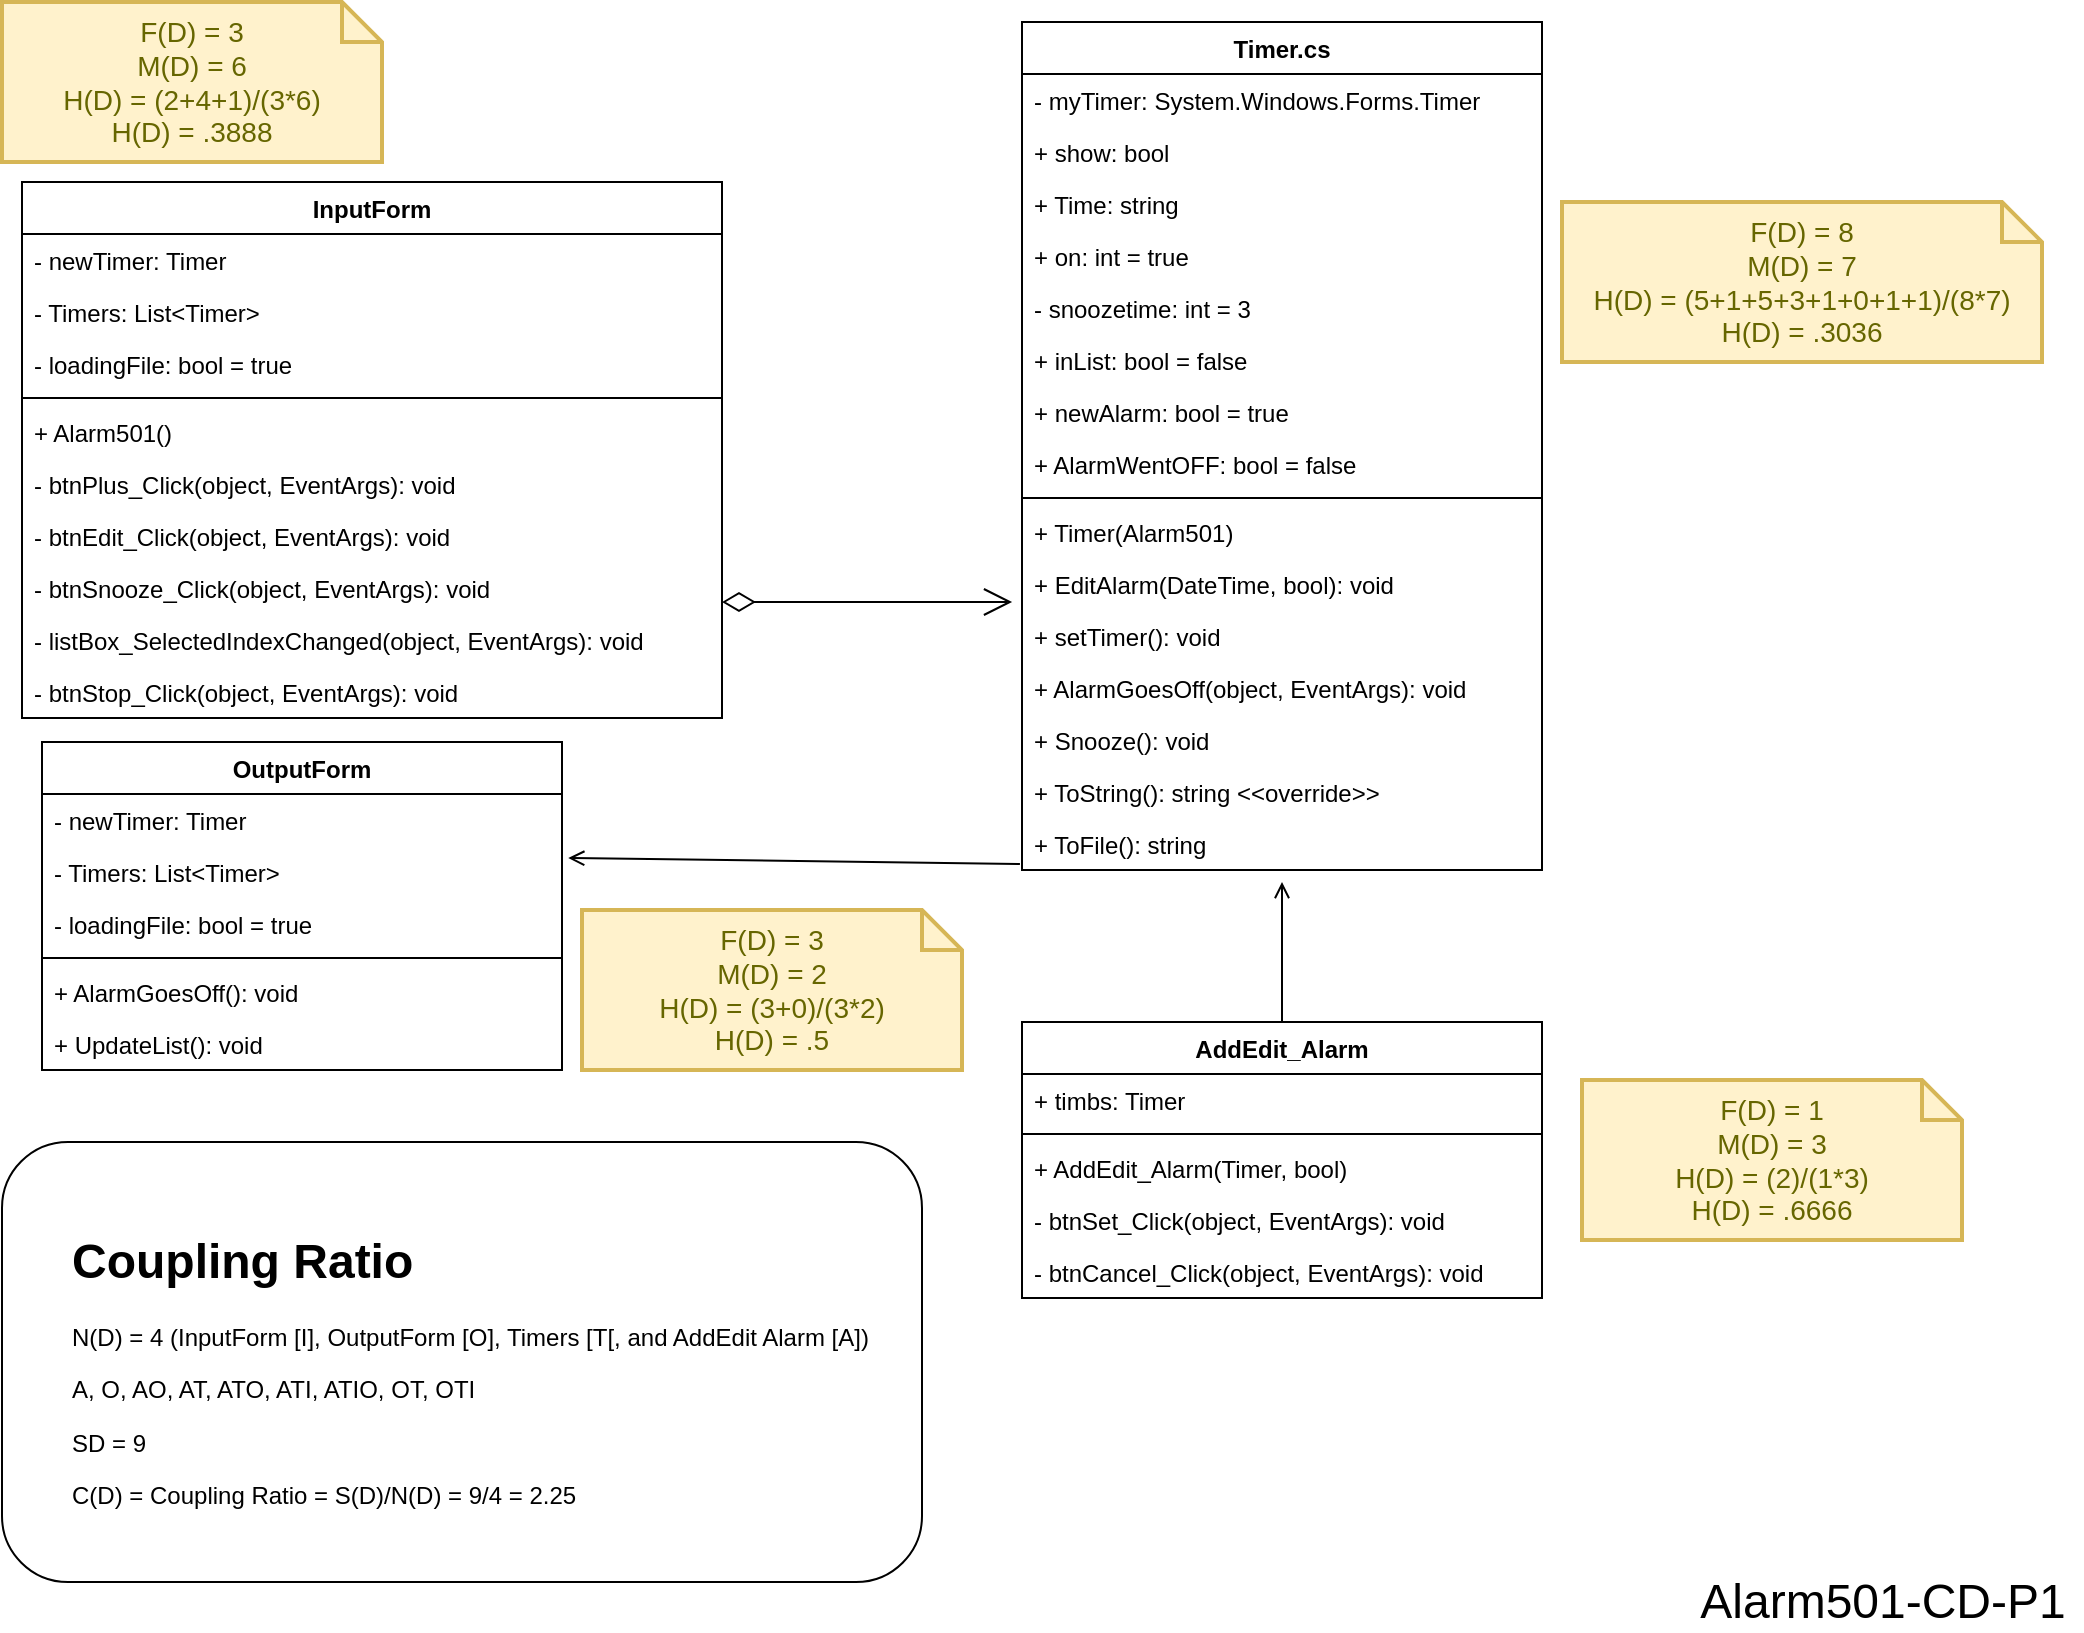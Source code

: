 <mxfile version="14.4.9" type="github" pages="4">
  <diagram id="q7pmUytelCXqH03sVGLO" name="Alarm501-CD-P1">
    <mxGraphModel dx="1673" dy="896" grid="1" gridSize="10" guides="1" tooltips="1" connect="1" arrows="1" fold="1" page="1" pageScale="1" pageWidth="1100" pageHeight="850" math="0" shadow="0">
      <root>
        <mxCell id="0" />
        <mxCell id="1" parent="0" />
        <mxCell id="dnACFB4frC-Y1pfGrbBy-49" value="" style="rounded=1;whiteSpace=wrap;html=1;" parent="1" vertex="1">
          <mxGeometry x="50" y="590" width="460" height="220" as="geometry" />
        </mxCell>
        <mxCell id="dnACFB4frC-Y1pfGrbBy-48" value="&lt;p style=&quot;line-height: 60%&quot;&gt;&lt;/p&gt;&lt;h1&gt;Coupling Ratio&lt;/h1&gt;&lt;p&gt;N(D) = 4 (InputForm [I], OutputForm [O], Timers [T[, and AddEdit Alarm [A])&lt;/p&gt;&lt;p&gt;A, O, AO, AT, ATO, ATI, ATIO, OT, OTI&lt;/p&gt;&lt;p&gt;SD = 9&lt;/p&gt;&lt;p&gt;C(D) =&amp;nbsp;&lt;span&gt;Coupling Ratio = S(D)/N(D) = 9/4 = 2.25&lt;/span&gt;&lt;/p&gt;&lt;br&gt;&lt;p&gt;&lt;/p&gt;" style="text;html=1;strokeColor=none;fillColor=none;spacing=5;spacingTop=-20;whiteSpace=wrap;overflow=hidden;rounded=0;" parent="1" vertex="1">
          <mxGeometry x="80" y="630" width="410" height="160" as="geometry" />
        </mxCell>
        <mxCell id="7ZqNy2PUu_foSOqfSfQ1-40" value="InputForm" style="swimlane;fontStyle=1;align=center;verticalAlign=top;childLayout=stackLayout;horizontal=1;startSize=26;horizontalStack=0;resizeParent=1;resizeParentMax=0;resizeLast=0;collapsible=1;marginBottom=0;" parent="1" vertex="1">
          <mxGeometry x="60" y="110" width="350" height="268" as="geometry" />
        </mxCell>
        <mxCell id="7ZqNy2PUu_foSOqfSfQ1-41" value="- newTimer: Timer" style="text;strokeColor=none;fillColor=none;align=left;verticalAlign=top;spacingLeft=4;spacingRight=4;overflow=hidden;rotatable=0;points=[[0,0.5],[1,0.5]];portConstraint=eastwest;" parent="7ZqNy2PUu_foSOqfSfQ1-40" vertex="1">
          <mxGeometry y="26" width="350" height="26" as="geometry" />
        </mxCell>
        <mxCell id="7ZqNy2PUu_foSOqfSfQ1-42" value="- Timers: List&lt;Timer&gt;" style="text;strokeColor=none;fillColor=none;align=left;verticalAlign=top;spacingLeft=4;spacingRight=4;overflow=hidden;rotatable=0;points=[[0,0.5],[1,0.5]];portConstraint=eastwest;" parent="7ZqNy2PUu_foSOqfSfQ1-40" vertex="1">
          <mxGeometry y="52" width="350" height="26" as="geometry" />
        </mxCell>
        <mxCell id="7ZqNy2PUu_foSOqfSfQ1-43" value="- loadingFile: bool = true" style="text;strokeColor=none;fillColor=none;align=left;verticalAlign=top;spacingLeft=4;spacingRight=4;overflow=hidden;rotatable=0;points=[[0,0.5],[1,0.5]];portConstraint=eastwest;" parent="7ZqNy2PUu_foSOqfSfQ1-40" vertex="1">
          <mxGeometry y="78" width="350" height="26" as="geometry" />
        </mxCell>
        <mxCell id="7ZqNy2PUu_foSOqfSfQ1-44" value="" style="line;strokeWidth=1;fillColor=none;align=left;verticalAlign=middle;spacingTop=-1;spacingLeft=3;spacingRight=3;rotatable=0;labelPosition=right;points=[];portConstraint=eastwest;" parent="7ZqNy2PUu_foSOqfSfQ1-40" vertex="1">
          <mxGeometry y="104" width="350" height="8" as="geometry" />
        </mxCell>
        <mxCell id="lJ0FNKd8jXVI5sz9PKEq-1" value="+ Alarm501()" style="text;strokeColor=none;fillColor=none;align=left;verticalAlign=top;spacingLeft=4;spacingRight=4;overflow=hidden;rotatable=0;points=[[0,0.5],[1,0.5]];portConstraint=eastwest;" parent="7ZqNy2PUu_foSOqfSfQ1-40" vertex="1">
          <mxGeometry y="112" width="350" height="26" as="geometry" />
        </mxCell>
        <mxCell id="-EMG81t2kzRtzUuiht2H-1" value="- btnPlus_Click(object, EventArgs): void" style="text;strokeColor=none;fillColor=none;align=left;verticalAlign=top;spacingLeft=4;spacingRight=4;overflow=hidden;rotatable=0;points=[[0,0.5],[1,0.5]];portConstraint=eastwest;" parent="7ZqNy2PUu_foSOqfSfQ1-40" vertex="1">
          <mxGeometry y="138" width="350" height="26" as="geometry" />
        </mxCell>
        <mxCell id="-EMG81t2kzRtzUuiht2H-2" value="- btnEdit_Click(object, EventArgs): void" style="text;strokeColor=none;fillColor=none;align=left;verticalAlign=top;spacingLeft=4;spacingRight=4;overflow=hidden;rotatable=0;points=[[0,0.5],[1,0.5]];portConstraint=eastwest;" parent="7ZqNy2PUu_foSOqfSfQ1-40" vertex="1">
          <mxGeometry y="164" width="350" height="26" as="geometry" />
        </mxCell>
        <mxCell id="-EMG81t2kzRtzUuiht2H-3" value="- btnSnooze_Click(object, EventArgs): void" style="text;strokeColor=none;fillColor=none;align=left;verticalAlign=top;spacingLeft=4;spacingRight=4;overflow=hidden;rotatable=0;points=[[0,0.5],[1,0.5]];portConstraint=eastwest;" parent="7ZqNy2PUu_foSOqfSfQ1-40" vertex="1">
          <mxGeometry y="190" width="350" height="26" as="geometry" />
        </mxCell>
        <mxCell id="-EMG81t2kzRtzUuiht2H-5" value="- listBox_SelectedIndexChanged(object, EventArgs): void" style="text;strokeColor=none;fillColor=none;align=left;verticalAlign=top;spacingLeft=4;spacingRight=4;overflow=hidden;rotatable=0;points=[[0,0.5],[1,0.5]];portConstraint=eastwest;" parent="7ZqNy2PUu_foSOqfSfQ1-40" vertex="1">
          <mxGeometry y="216" width="350" height="26" as="geometry" />
        </mxCell>
        <mxCell id="-EMG81t2kzRtzUuiht2H-4" value="- btnStop_Click(object, EventArgs): void" style="text;strokeColor=none;fillColor=none;align=left;verticalAlign=top;spacingLeft=4;spacingRight=4;overflow=hidden;rotatable=0;points=[[0,0.5],[1,0.5]];portConstraint=eastwest;" parent="7ZqNy2PUu_foSOqfSfQ1-40" vertex="1">
          <mxGeometry y="242" width="350" height="26" as="geometry" />
        </mxCell>
        <mxCell id="7ZqNy2PUu_foSOqfSfQ1-50" value="OutputForm" style="swimlane;fontStyle=1;align=center;verticalAlign=top;childLayout=stackLayout;horizontal=1;startSize=26;horizontalStack=0;resizeParent=1;resizeParentMax=0;resizeLast=0;collapsible=1;marginBottom=0;" parent="1" vertex="1">
          <mxGeometry x="70" y="390" width="260" height="164" as="geometry" />
        </mxCell>
        <mxCell id="7ZqNy2PUu_foSOqfSfQ1-51" value="- newTimer: Timer" style="text;strokeColor=none;fillColor=none;align=left;verticalAlign=top;spacingLeft=4;spacingRight=4;overflow=hidden;rotatable=0;points=[[0,0.5],[1,0.5]];portConstraint=eastwest;" parent="7ZqNy2PUu_foSOqfSfQ1-50" vertex="1">
          <mxGeometry y="26" width="260" height="26" as="geometry" />
        </mxCell>
        <mxCell id="7ZqNy2PUu_foSOqfSfQ1-53" value="- Timers: List&lt;Timer&gt;" style="text;strokeColor=none;fillColor=none;align=left;verticalAlign=top;spacingLeft=4;spacingRight=4;overflow=hidden;rotatable=0;points=[[0,0.5],[1,0.5]];portConstraint=eastwest;" parent="7ZqNy2PUu_foSOqfSfQ1-50" vertex="1">
          <mxGeometry y="52" width="260" height="26" as="geometry" />
        </mxCell>
        <mxCell id="7ZqNy2PUu_foSOqfSfQ1-52" value="- loadingFile: bool = true" style="text;strokeColor=none;fillColor=none;align=left;verticalAlign=top;spacingLeft=4;spacingRight=4;overflow=hidden;rotatable=0;points=[[0,0.5],[1,0.5]];portConstraint=eastwest;" parent="7ZqNy2PUu_foSOqfSfQ1-50" vertex="1">
          <mxGeometry y="78" width="260" height="26" as="geometry" />
        </mxCell>
        <mxCell id="7ZqNy2PUu_foSOqfSfQ1-54" value="" style="line;strokeWidth=1;fillColor=none;align=left;verticalAlign=middle;spacingTop=-1;spacingLeft=3;spacingRight=3;rotatable=0;labelPosition=right;points=[];portConstraint=eastwest;" parent="7ZqNy2PUu_foSOqfSfQ1-50" vertex="1">
          <mxGeometry y="104" width="260" height="8" as="geometry" />
        </mxCell>
        <mxCell id="7ZqNy2PUu_foSOqfSfQ1-55" value="+ AlarmGoesOff(): void" style="text;strokeColor=none;fillColor=none;align=left;verticalAlign=top;spacingLeft=4;spacingRight=4;overflow=hidden;rotatable=0;points=[[0,0.5],[1,0.5]];portConstraint=eastwest;" parent="7ZqNy2PUu_foSOqfSfQ1-50" vertex="1">
          <mxGeometry y="112" width="260" height="26" as="geometry" />
        </mxCell>
        <mxCell id="7ZqNy2PUu_foSOqfSfQ1-56" value="+ UpdateList(): void" style="text;strokeColor=none;fillColor=none;align=left;verticalAlign=top;spacingLeft=4;spacingRight=4;overflow=hidden;rotatable=0;points=[[0,0.5],[1,0.5]];portConstraint=eastwest;" parent="7ZqNy2PUu_foSOqfSfQ1-50" vertex="1">
          <mxGeometry y="138" width="260" height="26" as="geometry" />
        </mxCell>
        <mxCell id="7ZqNy2PUu_foSOqfSfQ1-57" value="Timer.cs" style="swimlane;fontStyle=1;align=center;verticalAlign=top;childLayout=stackLayout;horizontal=1;startSize=26;horizontalStack=0;resizeParent=1;resizeParentMax=0;resizeLast=0;collapsible=1;marginBottom=0;" parent="1" vertex="1">
          <mxGeometry x="560" y="30" width="260" height="424" as="geometry" />
        </mxCell>
        <mxCell id="6CIU3F4FORkX96ukh2Mn-1" value="- myTimer: System.Windows.Forms.Timer" style="text;strokeColor=none;fillColor=none;align=left;verticalAlign=top;spacingLeft=4;spacingRight=4;overflow=hidden;rotatable=0;points=[[0,0.5],[1,0.5]];portConstraint=eastwest;" parent="7ZqNy2PUu_foSOqfSfQ1-57" vertex="1">
          <mxGeometry y="26" width="260" height="26" as="geometry" />
        </mxCell>
        <mxCell id="7ZqNy2PUu_foSOqfSfQ1-58" value="+ show: bool" style="text;strokeColor=none;fillColor=none;align=left;verticalAlign=top;spacingLeft=4;spacingRight=4;overflow=hidden;rotatable=0;points=[[0,0.5],[1,0.5]];portConstraint=eastwest;" parent="7ZqNy2PUu_foSOqfSfQ1-57" vertex="1">
          <mxGeometry y="52" width="260" height="26" as="geometry" />
        </mxCell>
        <mxCell id="7ZqNy2PUu_foSOqfSfQ1-59" value="+ Time: string" style="text;strokeColor=none;fillColor=none;align=left;verticalAlign=top;spacingLeft=4;spacingRight=4;overflow=hidden;rotatable=0;points=[[0,0.5],[1,0.5]];portConstraint=eastwest;" parent="7ZqNy2PUu_foSOqfSfQ1-57" vertex="1">
          <mxGeometry y="78" width="260" height="26" as="geometry" />
        </mxCell>
        <mxCell id="80Ujp7vT_8ALf2T18xMW-4" value="+ on: int = true" style="text;strokeColor=none;fillColor=none;align=left;verticalAlign=top;spacingLeft=4;spacingRight=4;overflow=hidden;rotatable=0;points=[[0,0.5],[1,0.5]];portConstraint=eastwest;" parent="7ZqNy2PUu_foSOqfSfQ1-57" vertex="1">
          <mxGeometry y="104" width="260" height="26" as="geometry" />
        </mxCell>
        <mxCell id="7ZqNy2PUu_foSOqfSfQ1-60" value="- snoozetime: int = 3" style="text;strokeColor=none;fillColor=none;align=left;verticalAlign=top;spacingLeft=4;spacingRight=4;overflow=hidden;rotatable=0;points=[[0,0.5],[1,0.5]];portConstraint=eastwest;" parent="7ZqNy2PUu_foSOqfSfQ1-57" vertex="1">
          <mxGeometry y="130" width="260" height="26" as="geometry" />
        </mxCell>
        <mxCell id="7ZqNy2PUu_foSOqfSfQ1-61" value="+ inList: bool = false" style="text;strokeColor=none;fillColor=none;align=left;verticalAlign=top;spacingLeft=4;spacingRight=4;overflow=hidden;rotatable=0;points=[[0,0.5],[1,0.5]];portConstraint=eastwest;" parent="7ZqNy2PUu_foSOqfSfQ1-57" vertex="1">
          <mxGeometry y="156" width="260" height="26" as="geometry" />
        </mxCell>
        <mxCell id="7ZqNy2PUu_foSOqfSfQ1-62" value="+ newAlarm: bool = true" style="text;strokeColor=none;fillColor=none;align=left;verticalAlign=top;spacingLeft=4;spacingRight=4;overflow=hidden;rotatable=0;points=[[0,0.5],[1,0.5]];portConstraint=eastwest;" parent="7ZqNy2PUu_foSOqfSfQ1-57" vertex="1">
          <mxGeometry y="182" width="260" height="26" as="geometry" />
        </mxCell>
        <mxCell id="7ZqNy2PUu_foSOqfSfQ1-63" value="+ AlarmWentOFF: bool = false" style="text;strokeColor=none;fillColor=none;align=left;verticalAlign=top;spacingLeft=4;spacingRight=4;overflow=hidden;rotatable=0;points=[[0,0.5],[1,0.5]];portConstraint=eastwest;" parent="7ZqNy2PUu_foSOqfSfQ1-57" vertex="1">
          <mxGeometry y="208" width="260" height="26" as="geometry" />
        </mxCell>
        <mxCell id="7ZqNy2PUu_foSOqfSfQ1-64" value="" style="line;strokeWidth=1;fillColor=none;align=left;verticalAlign=middle;spacingTop=-1;spacingLeft=3;spacingRight=3;rotatable=0;labelPosition=right;points=[];portConstraint=eastwest;" parent="7ZqNy2PUu_foSOqfSfQ1-57" vertex="1">
          <mxGeometry y="234" width="260" height="8" as="geometry" />
        </mxCell>
        <mxCell id="GzGxlW7IgIRegs-r_N9m-1" value="+ Timer(Alarm501)" style="text;strokeColor=none;fillColor=none;align=left;verticalAlign=top;spacingLeft=4;spacingRight=4;overflow=hidden;rotatable=0;points=[[0,0.5],[1,0.5]];portConstraint=eastwest;" parent="7ZqNy2PUu_foSOqfSfQ1-57" vertex="1">
          <mxGeometry y="242" width="260" height="26" as="geometry" />
        </mxCell>
        <mxCell id="7ZqNy2PUu_foSOqfSfQ1-65" value="+ EditAlarm(DateTime, bool): void" style="text;strokeColor=none;fillColor=none;align=left;verticalAlign=top;spacingLeft=4;spacingRight=4;overflow=hidden;rotatable=0;points=[[0,0.5],[1,0.5]];portConstraint=eastwest;" parent="7ZqNy2PUu_foSOqfSfQ1-57" vertex="1">
          <mxGeometry y="268" width="260" height="26" as="geometry" />
        </mxCell>
        <mxCell id="7ZqNy2PUu_foSOqfSfQ1-66" value="+ setTimer(): void" style="text;strokeColor=none;fillColor=none;align=left;verticalAlign=top;spacingLeft=4;spacingRight=4;overflow=hidden;rotatable=0;points=[[0,0.5],[1,0.5]];portConstraint=eastwest;" parent="7ZqNy2PUu_foSOqfSfQ1-57" vertex="1">
          <mxGeometry y="294" width="260" height="26" as="geometry" />
        </mxCell>
        <mxCell id="7ZqNy2PUu_foSOqfSfQ1-67" value="+ AlarmGoesOff(object, EventArgs): void" style="text;strokeColor=none;fillColor=none;align=left;verticalAlign=top;spacingLeft=4;spacingRight=4;overflow=hidden;rotatable=0;points=[[0,0.5],[1,0.5]];portConstraint=eastwest;" parent="7ZqNy2PUu_foSOqfSfQ1-57" vertex="1">
          <mxGeometry y="320" width="260" height="26" as="geometry" />
        </mxCell>
        <mxCell id="7ZqNy2PUu_foSOqfSfQ1-68" value="+ Snooze(): void" style="text;strokeColor=none;fillColor=none;align=left;verticalAlign=top;spacingLeft=4;spacingRight=4;overflow=hidden;rotatable=0;points=[[0,0.5],[1,0.5]];portConstraint=eastwest;" parent="7ZqNy2PUu_foSOqfSfQ1-57" vertex="1">
          <mxGeometry y="346" width="260" height="26" as="geometry" />
        </mxCell>
        <mxCell id="7ZqNy2PUu_foSOqfSfQ1-69" value="+ ToString(): string &lt;&lt;override&gt;&gt;" style="text;strokeColor=none;fillColor=none;align=left;verticalAlign=top;spacingLeft=4;spacingRight=4;overflow=hidden;rotatable=0;points=[[0,0.5],[1,0.5]];portConstraint=eastwest;" parent="7ZqNy2PUu_foSOqfSfQ1-57" vertex="1">
          <mxGeometry y="372" width="260" height="26" as="geometry" />
        </mxCell>
        <mxCell id="7ZqNy2PUu_foSOqfSfQ1-70" value="+ ToFile(): string" style="text;strokeColor=none;fillColor=none;align=left;verticalAlign=top;spacingLeft=4;spacingRight=4;overflow=hidden;rotatable=0;points=[[0,0.5],[1,0.5]];portConstraint=eastwest;" parent="7ZqNy2PUu_foSOqfSfQ1-57" vertex="1">
          <mxGeometry y="398" width="260" height="26" as="geometry" />
        </mxCell>
        <mxCell id="7ZqNy2PUu_foSOqfSfQ1-71" value="AddEdit_Alarm" style="swimlane;fontStyle=1;align=center;verticalAlign=top;childLayout=stackLayout;horizontal=1;startSize=26;horizontalStack=0;resizeParent=1;resizeParentMax=0;resizeLast=0;collapsible=1;marginBottom=0;" parent="1" vertex="1">
          <mxGeometry x="560" y="530" width="260" height="138" as="geometry" />
        </mxCell>
        <mxCell id="7ZqNy2PUu_foSOqfSfQ1-72" value="+ timbs: Timer" style="text;strokeColor=none;fillColor=none;align=left;verticalAlign=top;spacingLeft=4;spacingRight=4;overflow=hidden;rotatable=0;points=[[0,0.5],[1,0.5]];portConstraint=eastwest;" parent="7ZqNy2PUu_foSOqfSfQ1-71" vertex="1">
          <mxGeometry y="26" width="260" height="26" as="geometry" />
        </mxCell>
        <mxCell id="7ZqNy2PUu_foSOqfSfQ1-73" value="" style="line;strokeWidth=1;fillColor=none;align=left;verticalAlign=middle;spacingTop=-1;spacingLeft=3;spacingRight=3;rotatable=0;labelPosition=right;points=[];portConstraint=eastwest;" parent="7ZqNy2PUu_foSOqfSfQ1-71" vertex="1">
          <mxGeometry y="52" width="260" height="8" as="geometry" />
        </mxCell>
        <mxCell id="80Ujp7vT_8ALf2T18xMW-1" value="+ AddEdit_Alarm(Timer, bool)" style="text;strokeColor=none;fillColor=none;align=left;verticalAlign=top;spacingLeft=4;spacingRight=4;overflow=hidden;rotatable=0;points=[[0,0.5],[1,0.5]];portConstraint=eastwest;" parent="7ZqNy2PUu_foSOqfSfQ1-71" vertex="1">
          <mxGeometry y="60" width="260" height="26" as="geometry" />
        </mxCell>
        <mxCell id="7ZqNy2PUu_foSOqfSfQ1-74" value="- btnSet_Click(object, EventArgs): void" style="text;strokeColor=none;fillColor=none;align=left;verticalAlign=top;spacingLeft=4;spacingRight=4;overflow=hidden;rotatable=0;points=[[0,0.5],[1,0.5]];portConstraint=eastwest;" parent="7ZqNy2PUu_foSOqfSfQ1-71" vertex="1">
          <mxGeometry y="86" width="260" height="26" as="geometry" />
        </mxCell>
        <mxCell id="7ZqNy2PUu_foSOqfSfQ1-75" value="- btnCancel_Click(object, EventArgs): void" style="text;strokeColor=none;fillColor=none;align=left;verticalAlign=top;spacingLeft=4;spacingRight=4;overflow=hidden;rotatable=0;points=[[0,0.5],[1,0.5]];portConstraint=eastwest;" parent="7ZqNy2PUu_foSOqfSfQ1-71" vertex="1">
          <mxGeometry y="112" width="260" height="26" as="geometry" />
        </mxCell>
        <mxCell id="7ZqNy2PUu_foSOqfSfQ1-76" value="&lt;br&gt;" style="html=1;verticalAlign=bottom;endArrow=open;endFill=0;exitX=0.5;exitY=0;exitDx=0;exitDy=0;" parent="1" source="7ZqNy2PUu_foSOqfSfQ1-71" edge="1">
          <mxGeometry x="0.2" y="-10" width="80" relative="1" as="geometry">
            <mxPoint x="910" y="500" as="sourcePoint" />
            <mxPoint x="690" y="460" as="targetPoint" />
            <mxPoint as="offset" />
          </mxGeometry>
        </mxCell>
        <mxCell id="7ZqNy2PUu_foSOqfSfQ1-77" value="&lt;br&gt;" style="html=1;verticalAlign=bottom;endArrow=none;endFill=0;entryX=-0.004;entryY=0.885;entryDx=0;entryDy=0;entryPerimeter=0;exitX=1.012;exitY=0.231;exitDx=0;exitDy=0;startArrow=open;startFill=0;exitPerimeter=0;" parent="1" source="7ZqNy2PUu_foSOqfSfQ1-53" target="7ZqNy2PUu_foSOqfSfQ1-70" edge="1">
          <mxGeometry x="0.2" y="-10" width="80" relative="1" as="geometry">
            <mxPoint x="490" y="233" as="sourcePoint" />
            <mxPoint x="530" y="150" as="targetPoint" />
            <mxPoint as="offset" />
            <Array as="points" />
          </mxGeometry>
        </mxCell>
        <mxCell id="7ZqNy2PUu_foSOqfSfQ1-78" value="" style="endArrow=open;html=1;endSize=12;startArrow=diamondThin;startSize=14;startFill=0;edgeStyle=orthogonalEdgeStyle;align=left;verticalAlign=bottom;entryX=-0.019;entryY=0.846;entryDx=0;entryDy=0;entryPerimeter=0;" parent="1" target="7ZqNy2PUu_foSOqfSfQ1-65" edge="1">
          <mxGeometry x="-1" y="50" relative="1" as="geometry">
            <mxPoint x="410" y="320" as="sourcePoint" />
            <mxPoint x="500" y="250" as="targetPoint" />
            <Array as="points">
              <mxPoint x="460" y="320" />
              <mxPoint x="460" y="320" />
            </Array>
            <mxPoint as="offset" />
          </mxGeometry>
        </mxCell>
        <mxCell id="-msLoi6hTaKd8SX1R_zk-1" value="F(D) = 3&lt;br&gt;M(D) = 6&lt;br&gt;H(D) = (2+4+1)/(3*6)&lt;br&gt;H(D) = .3888" style="shape=note;strokeWidth=2;fontSize=14;size=20;whiteSpace=wrap;html=1;fillColor=#fff2cc;strokeColor=#d6b656;fontColor=#666600;" parent="1" vertex="1">
          <mxGeometry x="50" y="20" width="190" height="80" as="geometry" />
        </mxCell>
        <mxCell id="80Ujp7vT_8ALf2T18xMW-2" value="F(D) = 1&lt;br&gt;M(D) = 3&lt;br&gt;H(D) = (2)/(1*3)&lt;br&gt;H(D) = .6666" style="shape=note;strokeWidth=2;fontSize=14;size=20;whiteSpace=wrap;html=1;fillColor=#fff2cc;strokeColor=#d6b656;fontColor=#666600;" parent="1" vertex="1">
          <mxGeometry x="840" y="559" width="190" height="80" as="geometry" />
        </mxCell>
        <mxCell id="80Ujp7vT_8ALf2T18xMW-3" value="F(D) = 8&lt;br&gt;M(D) = 7&lt;br&gt;H(D) = (5+1+5+3+1+0+1+1)/(8*7)&lt;br&gt;H(D) = .3036" style="shape=note;strokeWidth=2;fontSize=14;size=20;whiteSpace=wrap;html=1;fillColor=#fff2cc;strokeColor=#d6b656;fontColor=#666600;" parent="1" vertex="1">
          <mxGeometry x="830" y="120" width="240" height="80" as="geometry" />
        </mxCell>
        <mxCell id="sgx9w4TC331rBsHqVNlP-1" value="F(D) = 3&lt;br&gt;M(D) = 2&lt;br&gt;H(D) = (3+0)/(3*2)&lt;br&gt;H(D) = .5" style="shape=note;strokeWidth=2;fontSize=14;size=20;whiteSpace=wrap;html=1;fillColor=#fff2cc;strokeColor=#d6b656;fontColor=#666600;" parent="1" vertex="1">
          <mxGeometry x="340" y="474" width="190" height="80" as="geometry" />
        </mxCell>
        <mxCell id="FEd3ldP3Tfgf8E7jsUa--1" value="&lt;font style=&quot;font-size: 24px&quot;&gt;Alarm501-CD-P1&lt;/font&gt;" style="text;html=1;align=center;verticalAlign=middle;resizable=0;points=[];autosize=1;" parent="1" vertex="1">
          <mxGeometry x="890" y="810" width="200" height="20" as="geometry" />
        </mxCell>
      </root>
    </mxGraphModel>
  </diagram>
  <diagram id="I2vstWl_AC3JcibqqzYz" name="Alarm501-CD-P2">
    <mxGraphModel dx="2370" dy="1270" grid="1" gridSize="10" guides="1" tooltips="1" connect="1" arrows="1" fold="1" page="1" pageScale="1" pageWidth="1800" pageHeight="1600" math="0" shadow="0">
      <root>
        <mxCell id="nox-hN8bmY3Rbv4VR7ri-0" />
        <mxCell id="nox-hN8bmY3Rbv4VR7ri-1" parent="nox-hN8bmY3Rbv4VR7ri-0" />
        <mxCell id="nox-hN8bmY3Rbv4VR7ri-3" value="InputForm" style="swimlane;fontStyle=1;align=center;verticalAlign=top;childLayout=stackLayout;horizontal=1;startSize=26;horizontalStack=0;resizeParent=1;resizeParentMax=0;resizeLast=0;collapsible=1;marginBottom=0;fontSize=14;" parent="nox-hN8bmY3Rbv4VR7ri-1" vertex="1">
          <mxGeometry x="140" y="30" width="350" height="216" as="geometry" />
        </mxCell>
        <mxCell id="nox-hN8bmY3Rbv4VR7ri-4" value="-inputs: InputHandler" style="text;strokeColor=none;fillColor=none;align=left;verticalAlign=top;spacingLeft=4;spacingRight=4;overflow=hidden;rotatable=0;points=[[0,0.5],[1,0.5]];portConstraint=eastwest;" parent="nox-hN8bmY3Rbv4VR7ri-3" vertex="1">
          <mxGeometry y="26" width="350" height="26" as="geometry" />
        </mxCell>
        <mxCell id="nox-hN8bmY3Rbv4VR7ri-5" value="" style="line;strokeWidth=1;fillColor=none;align=left;verticalAlign=middle;spacingTop=-1;spacingLeft=3;spacingRight=3;rotatable=0;labelPosition=right;points=[];portConstraint=eastwest;" parent="nox-hN8bmY3Rbv4VR7ri-3" vertex="1">
          <mxGeometry y="52" width="350" height="8" as="geometry" />
        </mxCell>
        <mxCell id="SUUuZvevwjbQ_h84WEWm-1" value="+ Alarm501(InputHandler)" style="text;strokeColor=none;fillColor=none;align=left;verticalAlign=top;spacingLeft=4;spacingRight=4;overflow=hidden;rotatable=0;points=[[0,0.5],[1,0.5]];portConstraint=eastwest;" parent="nox-hN8bmY3Rbv4VR7ri-3" vertex="1">
          <mxGeometry y="60" width="350" height="26" as="geometry" />
        </mxCell>
        <mxCell id="nox-hN8bmY3Rbv4VR7ri-6" value="- btnPlus_Click(object, EventArgs): void" style="text;strokeColor=none;fillColor=none;align=left;verticalAlign=top;spacingLeft=4;spacingRight=4;overflow=hidden;rotatable=0;points=[[0,0.5],[1,0.5]];portConstraint=eastwest;" parent="nox-hN8bmY3Rbv4VR7ri-3" vertex="1">
          <mxGeometry y="86" width="350" height="26" as="geometry" />
        </mxCell>
        <mxCell id="nox-hN8bmY3Rbv4VR7ri-11" value="- btnEdit_Click(object, EventArgs): void" style="text;strokeColor=none;fillColor=none;align=left;verticalAlign=top;spacingLeft=4;spacingRight=4;overflow=hidden;rotatable=0;points=[[0,0.5],[1,0.5]];portConstraint=eastwest;" parent="nox-hN8bmY3Rbv4VR7ri-3" vertex="1">
          <mxGeometry y="112" width="350" height="26" as="geometry" />
        </mxCell>
        <mxCell id="nox-hN8bmY3Rbv4VR7ri-12" value="- btnSnooze_Click(object, EventArgs): void" style="text;strokeColor=none;fillColor=none;align=left;verticalAlign=top;spacingLeft=4;spacingRight=4;overflow=hidden;rotatable=0;points=[[0,0.5],[1,0.5]];portConstraint=eastwest;" parent="nox-hN8bmY3Rbv4VR7ri-3" vertex="1">
          <mxGeometry y="138" width="350" height="26" as="geometry" />
        </mxCell>
        <mxCell id="nox-hN8bmY3Rbv4VR7ri-21" value="- btnStop_Click(object, EventArgs): void" style="text;strokeColor=none;fillColor=none;align=left;verticalAlign=top;spacingLeft=4;spacingRight=4;overflow=hidden;rotatable=0;points=[[0,0.5],[1,0.5]];portConstraint=eastwest;" parent="nox-hN8bmY3Rbv4VR7ri-3" vertex="1">
          <mxGeometry y="164" width="350" height="26" as="geometry" />
        </mxCell>
        <mxCell id="nox-hN8bmY3Rbv4VR7ri-19" value="- listBox_SelectedIndexChanged(object, EventArgs): void" style="text;strokeColor=none;fillColor=none;align=left;verticalAlign=top;spacingLeft=4;spacingRight=4;overflow=hidden;rotatable=0;points=[[0,0.5],[1,0.5]];portConstraint=eastwest;" parent="nox-hN8bmY3Rbv4VR7ri-3" vertex="1">
          <mxGeometry y="190" width="350" height="26" as="geometry" />
        </mxCell>
        <mxCell id="nox-hN8bmY3Rbv4VR7ri-7" value="OutputForm" style="swimlane;fontStyle=1;align=center;verticalAlign=top;childLayout=stackLayout;horizontal=1;startSize=26;horizontalStack=0;resizeParent=1;resizeParentMax=0;resizeLast=0;collapsible=1;marginBottom=0;fontSize=15;" parent="nox-hN8bmY3Rbv4VR7ri-1" vertex="1">
          <mxGeometry x="230" y="310" width="260" height="104" as="geometry" />
        </mxCell>
        <mxCell id="q1ldWARwiYwgmRs2-cPs-0" value="+ updateLables(string, string): void" style="text;strokeColor=none;fillColor=none;align=left;verticalAlign=top;spacingLeft=4;spacingRight=4;overflow=hidden;rotatable=0;points=[[0,0.5],[1,0.5]];portConstraint=eastwest;" parent="nox-hN8bmY3Rbv4VR7ri-7" vertex="1">
          <mxGeometry y="26" width="260" height="26" as="geometry" />
        </mxCell>
        <mxCell id="nox-hN8bmY3Rbv4VR7ri-10" value="+ AlarmGoesOff(Timer): void" style="text;strokeColor=none;fillColor=none;align=left;verticalAlign=top;spacingLeft=4;spacingRight=4;overflow=hidden;rotatable=0;points=[[0,0.5],[1,0.5]];portConstraint=eastwest;" parent="nox-hN8bmY3Rbv4VR7ri-7" vertex="1">
          <mxGeometry y="52" width="260" height="26" as="geometry" />
        </mxCell>
        <mxCell id="nox-hN8bmY3Rbv4VR7ri-20" value="+ UpdateList(List&lt;Timer&gt;): void" style="text;strokeColor=none;fillColor=none;align=left;verticalAlign=top;spacingLeft=4;spacingRight=4;overflow=hidden;rotatable=0;points=[[0,0.5],[1,0.5]];portConstraint=eastwest;" parent="nox-hN8bmY3Rbv4VR7ri-7" vertex="1">
          <mxGeometry y="78" width="260" height="26" as="geometry" />
        </mxCell>
        <mxCell id="nox-hN8bmY3Rbv4VR7ri-27" value="Timer" style="swimlane;fontStyle=1;align=center;verticalAlign=top;childLayout=stackLayout;horizontal=1;startSize=26;horizontalStack=0;resizeParent=1;resizeParentMax=0;resizeLast=0;collapsible=1;marginBottom=0;fontSize=14;" parent="nox-hN8bmY3Rbv4VR7ri-1" vertex="1">
          <mxGeometry x="1100" y="20" width="260" height="372" as="geometry" />
        </mxCell>
        <mxCell id="l0YfhWVczvGKxrE8zxez-0" value="- myTimer: System.Windows.Forms.Timer" style="text;strokeColor=none;fillColor=none;align=left;verticalAlign=top;spacingLeft=4;spacingRight=4;overflow=hidden;rotatable=0;points=[[0,0.5],[1,0.5]];portConstraint=eastwest;" parent="nox-hN8bmY3Rbv4VR7ri-27" vertex="1">
          <mxGeometry y="26" width="260" height="26" as="geometry" />
        </mxCell>
        <mxCell id="nox-hN8bmY3Rbv4VR7ri-38" value="+ Time: string" style="text;strokeColor=none;fillColor=none;align=left;verticalAlign=top;spacingLeft=4;spacingRight=4;overflow=hidden;rotatable=0;points=[[0,0.5],[1,0.5]];portConstraint=eastwest;" parent="nox-hN8bmY3Rbv4VR7ri-27" vertex="1">
          <mxGeometry y="52" width="260" height="26" as="geometry" />
        </mxCell>
        <mxCell id="nox-hN8bmY3Rbv4VR7ri-39" value="+ snoozetime: double" style="text;strokeColor=none;fillColor=none;align=left;verticalAlign=top;spacingLeft=4;spacingRight=4;overflow=hidden;rotatable=0;points=[[0,0.5],[1,0.5]];portConstraint=eastwest;" parent="nox-hN8bmY3Rbv4VR7ri-27" vertex="1">
          <mxGeometry y="78" width="260" height="26" as="geometry" />
        </mxCell>
        <mxCell id="-xbudfnHvIS3vXzEUBHB-0" value="+ state: TimerState" style="text;strokeColor=none;fillColor=none;align=left;verticalAlign=top;spacingLeft=4;spacingRight=4;overflow=hidden;rotatable=0;points=[[0,0.5],[1,0.5]];portConstraint=eastwest;" parent="nox-hN8bmY3Rbv4VR7ri-27" vertex="1">
          <mxGeometry y="104" width="260" height="26" as="geometry" />
        </mxCell>
        <mxCell id="nox-hN8bmY3Rbv4VR7ri-28" value="+ music: Songs" style="text;strokeColor=none;fillColor=none;align=left;verticalAlign=top;spacingLeft=4;spacingRight=4;overflow=hidden;rotatable=0;points=[[0,0.5],[1,0.5]];portConstraint=eastwest;" parent="nox-hN8bmY3Rbv4VR7ri-27" vertex="1">
          <mxGeometry y="130" width="260" height="26" as="geometry" />
        </mxCell>
        <mxCell id="nox-hN8bmY3Rbv4VR7ri-43" value="+ update: Update" style="text;strokeColor=none;fillColor=none;align=left;verticalAlign=top;spacingLeft=4;spacingRight=4;overflow=hidden;rotatable=0;points=[[0,0.5],[1,0.5]];portConstraint=eastwest;fontStyle=4" parent="nox-hN8bmY3Rbv4VR7ri-27" vertex="1">
          <mxGeometry y="156" width="260" height="26" as="geometry" />
        </mxCell>
        <mxCell id="nox-hN8bmY3Rbv4VR7ri-42" value="+ AWOL: AlarmWentOff" style="text;strokeColor=none;fillColor=none;align=left;verticalAlign=top;spacingLeft=4;spacingRight=4;overflow=hidden;rotatable=0;points=[[0,0.5],[1,0.5]];portConstraint=eastwest;fontStyle=4" parent="nox-hN8bmY3Rbv4VR7ri-27" vertex="1">
          <mxGeometry y="182" width="260" height="26" as="geometry" />
        </mxCell>
        <mxCell id="nox-hN8bmY3Rbv4VR7ri-29" value="" style="line;strokeWidth=1;fillColor=none;align=left;verticalAlign=middle;spacingTop=-1;spacingLeft=3;spacingRight=3;rotatable=0;labelPosition=right;points=[];portConstraint=eastwest;" parent="nox-hN8bmY3Rbv4VR7ri-27" vertex="1">
          <mxGeometry y="208" width="260" height="8" as="geometry" />
        </mxCell>
        <mxCell id="SUUuZvevwjbQ_h84WEWm-3" value="+ Timer()" style="text;strokeColor=none;fillColor=none;align=left;verticalAlign=top;spacingLeft=4;spacingRight=4;overflow=hidden;rotatable=0;points=[[0,0.5],[1,0.5]];portConstraint=eastwest;" parent="nox-hN8bmY3Rbv4VR7ri-27" vertex="1">
          <mxGeometry y="216" width="260" height="26" as="geometry" />
        </mxCell>
        <mxCell id="nox-hN8bmY3Rbv4VR7ri-46" value="+ EditAlarm(DateTime, bool, double, int): void" style="text;strokeColor=none;fillColor=none;align=left;verticalAlign=top;spacingLeft=4;spacingRight=4;overflow=hidden;rotatable=0;points=[[0,0.5],[1,0.5]];portConstraint=eastwest;" parent="nox-hN8bmY3Rbv4VR7ri-27" vertex="1">
          <mxGeometry y="242" width="260" height="26" as="geometry" />
        </mxCell>
        <mxCell id="nox-hN8bmY3Rbv4VR7ri-47" value="+ setTimer(): void" style="text;strokeColor=none;fillColor=none;align=left;verticalAlign=top;spacingLeft=4;spacingRight=4;overflow=hidden;rotatable=0;points=[[0,0.5],[1,0.5]];portConstraint=eastwest;" parent="nox-hN8bmY3Rbv4VR7ri-27" vertex="1">
          <mxGeometry y="268" width="260" height="26" as="geometry" />
        </mxCell>
        <mxCell id="nox-hN8bmY3Rbv4VR7ri-45" value="- AlarmGoesOff(object, EventArgs): void" style="text;strokeColor=none;fillColor=none;align=left;verticalAlign=top;spacingLeft=4;spacingRight=4;overflow=hidden;rotatable=0;points=[[0,0.5],[1,0.5]];portConstraint=eastwest;" parent="nox-hN8bmY3Rbv4VR7ri-27" vertex="1">
          <mxGeometry y="294" width="260" height="26" as="geometry" />
        </mxCell>
        <mxCell id="nox-hN8bmY3Rbv4VR7ri-30" value="+ ToString(): string &lt;&lt;override&gt;&gt;" style="text;strokeColor=none;fillColor=none;align=left;verticalAlign=top;spacingLeft=4;spacingRight=4;overflow=hidden;rotatable=0;points=[[0,0.5],[1,0.5]];portConstraint=eastwest;" parent="nox-hN8bmY3Rbv4VR7ri-27" vertex="1">
          <mxGeometry y="320" width="260" height="26" as="geometry" />
        </mxCell>
        <mxCell id="nox-hN8bmY3Rbv4VR7ri-49" value="+ ToFile(): string" style="text;strokeColor=none;fillColor=none;align=left;verticalAlign=top;spacingLeft=4;spacingRight=4;overflow=hidden;rotatable=0;points=[[0,0.5],[1,0.5]];portConstraint=eastwest;" parent="nox-hN8bmY3Rbv4VR7ri-27" vertex="1">
          <mxGeometry y="346" width="260" height="26" as="geometry" />
        </mxCell>
        <mxCell id="nox-hN8bmY3Rbv4VR7ri-50" value="AddEdit_Alarm Input&#xa; " style="swimlane;fontStyle=1;align=center;verticalAlign=top;childLayout=stackLayout;horizontal=1;startSize=26;horizontalStack=0;resizeParent=1;resizeParentMax=0;resizeLast=0;collapsible=1;marginBottom=0;fontSize=14;" parent="nox-hN8bmY3Rbv4VR7ri-1" vertex="1">
          <mxGeometry x="1040" y="851" width="260" height="138" as="geometry" />
        </mxCell>
        <mxCell id="nox-hN8bmY3Rbv4VR7ri-51" value="- ET: EditTimer" style="text;strokeColor=none;fillColor=none;align=left;verticalAlign=top;spacingLeft=4;spacingRight=4;overflow=hidden;rotatable=0;points=[[0,0.5],[1,0.5]];portConstraint=eastwest;" parent="nox-hN8bmY3Rbv4VR7ri-50" vertex="1">
          <mxGeometry y="26" width="260" height="26" as="geometry" />
        </mxCell>
        <mxCell id="nox-hN8bmY3Rbv4VR7ri-52" value="" style="line;strokeWidth=1;fillColor=none;align=left;verticalAlign=middle;spacingTop=-1;spacingLeft=3;spacingRight=3;rotatable=0;labelPosition=right;points=[];portConstraint=eastwest;" parent="nox-hN8bmY3Rbv4VR7ri-50" vertex="1">
          <mxGeometry y="52" width="260" height="8" as="geometry" />
        </mxCell>
        <mxCell id="SUUuZvevwjbQ_h84WEWm-8" value="+ AddEdit_Alarm(Timer, bool)" style="text;strokeColor=none;fillColor=none;align=left;verticalAlign=top;spacingLeft=4;spacingRight=4;overflow=hidden;rotatable=0;points=[[0,0.5],[1,0.5]];portConstraint=eastwest;" parent="nox-hN8bmY3Rbv4VR7ri-50" vertex="1">
          <mxGeometry y="60" width="260" height="26" as="geometry" />
        </mxCell>
        <mxCell id="nox-hN8bmY3Rbv4VR7ri-53" value="- btnSet_Click(object, EventArgs): void" style="text;strokeColor=none;fillColor=none;align=left;verticalAlign=top;spacingLeft=4;spacingRight=4;overflow=hidden;rotatable=0;points=[[0,0.5],[1,0.5]];portConstraint=eastwest;" parent="nox-hN8bmY3Rbv4VR7ri-50" vertex="1">
          <mxGeometry y="86" width="260" height="26" as="geometry" />
        </mxCell>
        <mxCell id="nox-hN8bmY3Rbv4VR7ri-54" value="- btnCancel_Click(object, EventArgs): void" style="text;strokeColor=none;fillColor=none;align=left;verticalAlign=top;spacingLeft=4;spacingRight=4;overflow=hidden;rotatable=0;points=[[0,0.5],[1,0.5]];portConstraint=eastwest;" parent="nox-hN8bmY3Rbv4VR7ri-50" vertex="1">
          <mxGeometry y="112" width="260" height="26" as="geometry" />
        </mxCell>
        <mxCell id="PrrQkkhoF1cejy9WY5lV-0" value="Controller&#xa;" style="swimlane;fontStyle=1;align=center;verticalAlign=top;childLayout=stackLayout;horizontal=1;startSize=26;horizontalStack=0;resizeParent=1;resizeParentMax=0;resizeLast=0;collapsible=1;marginBottom=0;fontSize=14;" parent="nox-hN8bmY3Rbv4VR7ri-1" vertex="1">
          <mxGeometry x="50" y="610" width="290" height="268" as="geometry" />
        </mxCell>
        <mxCell id="PrrQkkhoF1cejy9WY5lV-1" value="- newTimer: Timer" style="text;strokeColor=none;fillColor=none;align=left;verticalAlign=top;spacingLeft=4;spacingRight=4;overflow=hidden;rotatable=0;points=[[0,0.5],[1,0.5]];portConstraint=eastwest;" parent="PrrQkkhoF1cejy9WY5lV-0" vertex="1">
          <mxGeometry y="26" width="290" height="26" as="geometry" />
        </mxCell>
        <mxCell id="PrrQkkhoF1cejy9WY5lV-5" value="- Timers: List&lt;Timer&gt;" style="text;strokeColor=none;fillColor=none;align=left;verticalAlign=top;spacingLeft=4;spacingRight=4;overflow=hidden;rotatable=0;points=[[0,0.5],[1,0.5]];portConstraint=eastwest;" parent="PrrQkkhoF1cejy9WY5lV-0" vertex="1">
          <mxGeometry y="52" width="290" height="26" as="geometry" />
        </mxCell>
        <mxCell id="PrrQkkhoF1cejy9WY5lV-7" value="- loadingFile: bool" style="text;strokeColor=none;fillColor=none;align=left;verticalAlign=top;spacingLeft=4;spacingRight=4;overflow=hidden;rotatable=0;points=[[0,0.5],[1,0.5]];portConstraint=eastwest;" parent="PrrQkkhoF1cejy9WY5lV-0" vertex="1">
          <mxGeometry y="78" width="290" height="26" as="geometry" />
        </mxCell>
        <mxCell id="PrrQkkhoF1cejy9WY5lV-4" value="+ update: Update" style="text;strokeColor=none;fillColor=none;align=left;verticalAlign=top;spacingLeft=4;spacingRight=4;overflow=hidden;rotatable=0;points=[[0,0.5],[1,0.5]];portConstraint=eastwest;" parent="PrrQkkhoF1cejy9WY5lV-0" vertex="1">
          <mxGeometry y="104" width="290" height="26" as="geometry" />
        </mxCell>
        <mxCell id="PrrQkkhoF1cejy9WY5lV-8" value="+ updatelabels: UpdateScreen" style="text;strokeColor=none;fillColor=none;align=left;verticalAlign=top;spacingLeft=4;spacingRight=4;overflow=hidden;rotatable=0;points=[[0,0.5],[1,0.5]];portConstraint=eastwest;" parent="PrrQkkhoF1cejy9WY5lV-0" vertex="1">
          <mxGeometry y="130" width="290" height="26" as="geometry" />
        </mxCell>
        <mxCell id="PrrQkkhoF1cejy9WY5lV-2" value="" style="line;strokeWidth=1;fillColor=none;align=left;verticalAlign=middle;spacingTop=-1;spacingLeft=3;spacingRight=3;rotatable=0;labelPosition=right;points=[];portConstraint=eastwest;" parent="PrrQkkhoF1cejy9WY5lV-0" vertex="1">
          <mxGeometry y="156" width="290" height="8" as="geometry" />
        </mxCell>
        <mxCell id="SUUuZvevwjbQ_h84WEWm-2" value="+ Controller()" style="text;strokeColor=none;fillColor=none;align=left;verticalAlign=top;spacingLeft=4;spacingRight=4;overflow=hidden;rotatable=0;points=[[0,0.5],[1,0.5]];portConstraint=eastwest;" parent="PrrQkkhoF1cejy9WY5lV-0" vertex="1">
          <mxGeometry y="164" width="290" height="26" as="geometry" />
        </mxCell>
        <mxCell id="PrrQkkhoF1cejy9WY5lV-3" value="+ inputHandler(int):void" style="text;strokeColor=none;fillColor=none;align=left;verticalAlign=top;spacingLeft=4;spacingRight=4;overflow=hidden;rotatable=0;points=[[0,0.5],[1,0.5]];portConstraint=eastwest;" parent="PrrQkkhoF1cejy9WY5lV-0" vertex="1">
          <mxGeometry y="190" width="290" height="26" as="geometry" />
        </mxCell>
        <mxCell id="PrrQkkhoF1cejy9WY5lV-12" value="- Stop():void" style="text;strokeColor=none;fillColor=none;align=left;verticalAlign=top;spacingLeft=4;spacingRight=4;overflow=hidden;rotatable=0;points=[[0,0.5],[1,0.5]];portConstraint=eastwest;" parent="PrrQkkhoF1cejy9WY5lV-0" vertex="1">
          <mxGeometry y="216" width="290" height="26" as="geometry" />
        </mxCell>
        <mxCell id="PrrQkkhoF1cejy9WY5lV-13" value="+ Update(List&lt;Timer&gt;):void" style="text;strokeColor=none;fillColor=none;align=left;verticalAlign=top;spacingLeft=4;spacingRight=4;overflow=hidden;rotatable=0;points=[[0,0.5],[1,0.5]];portConstraint=eastwest;" parent="PrrQkkhoF1cejy9WY5lV-0" vertex="1">
          <mxGeometry y="242" width="290" height="26" as="geometry" />
        </mxCell>
        <mxCell id="GSra3j3TNqlvIFMV79If-0" value="«Delegate»&lt;br&gt;&lt;b&gt;UpdateScreen(string, string)&lt;/b&gt;" style="html=1;" parent="nox-hN8bmY3Rbv4VR7ri-1" vertex="1">
          <mxGeometry x="153" y="465" width="230" height="60" as="geometry" />
        </mxCell>
        <mxCell id="GSra3j3TNqlvIFMV79If-5" value="«Delegate»&lt;br&gt;&lt;b&gt;AlarmWentOff(Timer)&lt;/b&gt;" style="html=1;" parent="nox-hN8bmY3Rbv4VR7ri-1" vertex="1">
          <mxGeometry x="710" y="140" width="150" height="50" as="geometry" />
        </mxCell>
        <mxCell id="GSra3j3TNqlvIFMV79If-7" value="«Delegate»&lt;br&gt;&lt;b&gt;Update(List&amp;lt;Timer&amp;gt;)&lt;/b&gt;" style="html=1;" parent="nox-hN8bmY3Rbv4VR7ri-1" vertex="1">
          <mxGeometry x="560" y="470" width="170" height="50" as="geometry" />
        </mxCell>
        <mxCell id="GSra3j3TNqlvIFMV79If-8" value="«Delegate»&lt;br&gt;&lt;b&gt;InputHandler(int)&lt;/b&gt;" style="html=1;" parent="nox-hN8bmY3Rbv4VR7ri-1" vertex="1">
          <mxGeometry x="40" y="380" width="110" height="50" as="geometry" />
        </mxCell>
        <mxCell id="GSra3j3TNqlvIFMV79If-9" value="«Delegate»&lt;br&gt;&lt;b&gt;EditTimer(DateTime, bool, double, int)&lt;/b&gt;" style="html=1;" parent="nox-hN8bmY3Rbv4VR7ri-1" vertex="1">
          <mxGeometry x="1045" y="730" width="250" height="70" as="geometry" />
        </mxCell>
        <mxCell id="GSra3j3TNqlvIFMV79If-10" value="«Enum»&#xa;TimerState" style="swimlane;fontStyle=0;childLayout=stackLayout;horizontal=1;startSize=42;fillColor=none;horizontalStack=0;resizeParent=1;resizeParentMax=0;resizeLast=0;collapsible=1;marginBottom=0;fontSize=14;" parent="nox-hN8bmY3Rbv4VR7ri-1" vertex="1">
          <mxGeometry x="850" y="670" width="140" height="146" as="geometry" />
        </mxCell>
        <mxCell id="GSra3j3TNqlvIFMV79If-11" value="Initialized" style="text;strokeColor=none;fillColor=none;align=left;verticalAlign=top;spacingLeft=4;spacingRight=4;overflow=hidden;rotatable=0;points=[[0,0.5],[1,0.5]];portConstraint=eastwest;" parent="GSra3j3TNqlvIFMV79If-10" vertex="1">
          <mxGeometry y="42" width="140" height="26" as="geometry" />
        </mxCell>
        <mxCell id="GSra3j3TNqlvIFMV79If-12" value="OFF" style="text;strokeColor=none;fillColor=none;align=left;verticalAlign=top;spacingLeft=4;spacingRight=4;overflow=hidden;rotatable=0;points=[[0,0.5],[1,0.5]];portConstraint=eastwest;" parent="GSra3j3TNqlvIFMV79If-10" vertex="1">
          <mxGeometry y="68" width="140" height="26" as="geometry" />
        </mxCell>
        <mxCell id="GSra3j3TNqlvIFMV79If-14" value="ON" style="text;strokeColor=none;fillColor=none;align=left;verticalAlign=top;spacingLeft=4;spacingRight=4;overflow=hidden;rotatable=0;points=[[0,0.5],[1,0.5]];portConstraint=eastwest;" parent="GSra3j3TNqlvIFMV79If-10" vertex="1">
          <mxGeometry y="94" width="140" height="26" as="geometry" />
        </mxCell>
        <mxCell id="GSra3j3TNqlvIFMV79If-13" value="AlarmWentOff" style="text;strokeColor=none;fillColor=none;align=left;verticalAlign=top;spacingLeft=4;spacingRight=4;overflow=hidden;rotatable=0;points=[[0,0.5],[1,0.5]];portConstraint=eastwest;" parent="GSra3j3TNqlvIFMV79If-10" vertex="1">
          <mxGeometry y="120" width="140" height="26" as="geometry" />
        </mxCell>
        <mxCell id="GSra3j3TNqlvIFMV79If-15" value="«Enum»&#xa;Songs" style="swimlane;fontStyle=0;childLayout=stackLayout;horizontal=1;startSize=42;fillColor=none;horizontalStack=0;resizeParent=1;resizeParentMax=0;resizeLast=0;collapsible=1;marginBottom=0;fontSize=14;" parent="nox-hN8bmY3Rbv4VR7ri-1" vertex="1">
          <mxGeometry x="1510" y="770" width="140" height="172" as="geometry" />
        </mxCell>
        <mxCell id="GSra3j3TNqlvIFMV79If-16" value="Radar = 0" style="text;strokeColor=none;fillColor=none;align=left;verticalAlign=top;spacingLeft=4;spacingRight=4;overflow=hidden;rotatable=0;points=[[0,0.5],[1,0.5]];portConstraint=eastwest;" parent="GSra3j3TNqlvIFMV79If-15" vertex="1">
          <mxGeometry y="42" width="140" height="26" as="geometry" />
        </mxCell>
        <mxCell id="GSra3j3TNqlvIFMV79If-17" value="Beacon = 1" style="text;strokeColor=none;fillColor=none;align=left;verticalAlign=top;spacingLeft=4;spacingRight=4;overflow=hidden;rotatable=0;points=[[0,0.5],[1,0.5]];portConstraint=eastwest;" parent="GSra3j3TNqlvIFMV79If-15" vertex="1">
          <mxGeometry y="68" width="140" height="26" as="geometry" />
        </mxCell>
        <mxCell id="GSra3j3TNqlvIFMV79If-18" value="Chimes = 2" style="text;strokeColor=none;fillColor=none;align=left;verticalAlign=top;spacingLeft=4;spacingRight=4;overflow=hidden;rotatable=0;points=[[0,0.5],[1,0.5]];portConstraint=eastwest;" parent="GSra3j3TNqlvIFMV79If-15" vertex="1">
          <mxGeometry y="94" width="140" height="26" as="geometry" />
        </mxCell>
        <mxCell id="GSra3j3TNqlvIFMV79If-20" value="Circuit = 3" style="text;strokeColor=none;fillColor=none;align=left;verticalAlign=top;spacingLeft=4;spacingRight=4;overflow=hidden;rotatable=0;points=[[0,0.5],[1,0.5]];portConstraint=eastwest;" parent="GSra3j3TNqlvIFMV79If-15" vertex="1">
          <mxGeometry y="120" width="140" height="26" as="geometry" />
        </mxCell>
        <mxCell id="GSra3j3TNqlvIFMV79If-19" value="Reflection = 4" style="text;strokeColor=none;fillColor=none;align=left;verticalAlign=top;spacingLeft=4;spacingRight=4;overflow=hidden;rotatable=0;points=[[0,0.5],[1,0.5]];portConstraint=eastwest;" parent="GSra3j3TNqlvIFMV79If-15" vertex="1">
          <mxGeometry y="146" width="140" height="26" as="geometry" />
        </mxCell>
        <mxCell id="GSra3j3TNqlvIFMV79If-21" value="" style="html=1;verticalAlign=bottom;endArrow=open;endFill=0;entryX=0;entryY=0.5;entryDx=0;entryDy=0;" parent="nox-hN8bmY3Rbv4VR7ri-1" target="GSra3j3TNqlvIFMV79If-18" edge="1">
          <mxGeometry width="80" relative="1" as="geometry">
            <mxPoint x="1300" y="877" as="sourcePoint" />
            <mxPoint x="1010" y="940" as="targetPoint" />
          </mxGeometry>
        </mxCell>
        <mxCell id="GSra3j3TNqlvIFMV79If-22" value="" style="html=1;verticalAlign=bottom;endArrow=open;endFill=0;entryX=0.5;entryY=0;entryDx=0;entryDy=0;exitX=1;exitY=0.5;exitDx=0;exitDy=0;" parent="nox-hN8bmY3Rbv4VR7ri-1" target="GSra3j3TNqlvIFMV79If-15" edge="1">
          <mxGeometry width="80" relative="1" as="geometry">
            <mxPoint x="1360.0" y="215" as="sourcePoint" />
            <mxPoint x="690" y="679.998" as="targetPoint" />
            <Array as="points" />
          </mxGeometry>
        </mxCell>
        <mxCell id="GSra3j3TNqlvIFMV79If-23" value="" style="html=1;verticalAlign=bottom;endArrow=open;endFill=0;entryX=0;entryY=0.5;entryDx=0;entryDy=0;exitX=1;exitY=0;exitDx=0;exitDy=0;" parent="nox-hN8bmY3Rbv4VR7ri-1" source="GSra3j3TNqlvIFMV79If-10" target="nox-hN8bmY3Rbv4VR7ri-49" edge="1">
          <mxGeometry width="80" relative="1" as="geometry">
            <mxPoint x="710.0" y="628" as="sourcePoint" />
            <mxPoint x="920.0" y="628" as="targetPoint" />
          </mxGeometry>
        </mxCell>
        <mxCell id="GSra3j3TNqlvIFMV79If-25" value="" style="html=1;verticalAlign=bottom;endArrow=none;endFill=0;entryX=1;entryY=0.5;entryDx=0;entryDy=0;exitX=0;exitY=0.5;exitDx=0;exitDy=0;startArrow=open;startFill=0;" parent="nox-hN8bmY3Rbv4VR7ri-1" source="GSra3j3TNqlvIFMV79If-12" target="PrrQkkhoF1cejy9WY5lV-3" edge="1">
          <mxGeometry width="80" relative="1" as="geometry">
            <mxPoint x="470.0" y="628" as="sourcePoint" />
            <mxPoint x="680.0" y="628" as="targetPoint" />
            <Array as="points">
              <mxPoint x="690" y="751" />
              <mxPoint x="690" y="810" />
            </Array>
          </mxGeometry>
        </mxCell>
        <mxCell id="GSra3j3TNqlvIFMV79If-26" value="" style="html=1;verticalAlign=bottom;endArrow=open;endFill=0;entryX=0.5;entryY=1;entryDx=0;entryDy=0;dashed=1;" parent="nox-hN8bmY3Rbv4VR7ri-1" target="GSra3j3TNqlvIFMV79If-5" edge="1">
          <mxGeometry width="80" relative="1" as="geometry">
            <mxPoint x="500" y="370" as="sourcePoint" />
            <mxPoint x="570.0" y="450" as="targetPoint" />
            <Array as="points">
              <mxPoint x="665" y="370" />
            </Array>
          </mxGeometry>
        </mxCell>
        <mxCell id="GSra3j3TNqlvIFMV79If-27" value="" style="html=1;verticalAlign=bottom;endArrow=open;endFill=0;entryX=1;entryY=0.5;entryDx=0;entryDy=0;exitX=0;exitY=0.5;exitDx=0;exitDy=0;" parent="nox-hN8bmY3Rbv4VR7ri-1" source="nox-hN8bmY3Rbv4VR7ri-39" target="GSra3j3TNqlvIFMV79If-5" edge="1">
          <mxGeometry width="80" relative="1" as="geometry">
            <mxPoint x="590.0" y="600" as="sourcePoint" />
            <mxPoint x="800.0" y="600" as="targetPoint" />
          </mxGeometry>
        </mxCell>
        <mxCell id="GSra3j3TNqlvIFMV79If-29" value="" style="html=1;verticalAlign=bottom;endArrow=open;endFill=0;entryX=0.5;entryY=1;entryDx=0;entryDy=0;dashed=1;exitX=0.154;exitY=0.003;exitDx=0;exitDy=0;exitPerimeter=0;" parent="nox-hN8bmY3Rbv4VR7ri-1" source="PrrQkkhoF1cejy9WY5lV-0" target="GSra3j3TNqlvIFMV79If-8" edge="1">
          <mxGeometry width="80" relative="1" as="geometry">
            <mxPoint x="95" y="600" as="sourcePoint" />
            <mxPoint x="110" y="478" as="targetPoint" />
          </mxGeometry>
        </mxCell>
        <mxCell id="GSra3j3TNqlvIFMV79If-30" value="" style="html=1;verticalAlign=bottom;endArrow=open;endFill=0;exitX=0;exitY=0.5;exitDx=0;exitDy=0;entryX=0.5;entryY=0;entryDx=0;entryDy=0;" parent="nox-hN8bmY3Rbv4VR7ri-1" source="nox-hN8bmY3Rbv4VR7ri-12" target="GSra3j3TNqlvIFMV79If-8" edge="1">
          <mxGeometry width="80" relative="1" as="geometry">
            <mxPoint x="230.0" y="310" as="sourcePoint" />
            <mxPoint x="70" y="324" as="targetPoint" />
            <Array as="points">
              <mxPoint x="95" y="180" />
            </Array>
          </mxGeometry>
        </mxCell>
        <mxCell id="GSra3j3TNqlvIFMV79If-31" value="" style="html=1;verticalAlign=bottom;endArrow=open;endFill=0;entryX=0.908;entryY=-0.043;entryDx=0;entryDy=0;exitX=0.507;exitY=0.995;exitDx=0;exitDy=0;exitPerimeter=0;dashed=1;entryPerimeter=0;" parent="nox-hN8bmY3Rbv4VR7ri-1" source="nox-hN8bmY3Rbv4VR7ri-20" target="GSra3j3TNqlvIFMV79If-0" edge="1">
          <mxGeometry width="80" relative="1" as="geometry">
            <mxPoint x="360.0" y="440" as="sourcePoint" />
            <mxPoint x="210.0" y="454" as="targetPoint" />
          </mxGeometry>
        </mxCell>
        <mxCell id="GSra3j3TNqlvIFMV79If-32" value="" style="html=1;verticalAlign=bottom;endArrow=open;endFill=0;entryX=0.5;entryY=1;entryDx=0;entryDy=0;exitX=0.75;exitY=0;exitDx=0;exitDy=0;" parent="nox-hN8bmY3Rbv4VR7ri-1" source="PrrQkkhoF1cejy9WY5lV-0" target="GSra3j3TNqlvIFMV79If-0" edge="1">
          <mxGeometry width="80" relative="1" as="geometry">
            <mxPoint x="600.0" y="656" as="sourcePoint" />
            <mxPoint x="450.0" y="670" as="targetPoint" />
          </mxGeometry>
        </mxCell>
        <mxCell id="GSra3j3TNqlvIFMV79If-33" value="" style="html=1;verticalAlign=bottom;endArrow=open;endFill=0;entryX=0.5;entryY=1;entryDx=0;entryDy=0;exitX=1;exitY=0.5;exitDx=0;exitDy=0;" parent="nox-hN8bmY3Rbv4VR7ri-1" source="PrrQkkhoF1cejy9WY5lV-4" target="GSra3j3TNqlvIFMV79If-7" edge="1">
          <mxGeometry width="80" relative="1" as="geometry">
            <mxPoint x="560.0" y="650" as="sourcePoint" />
            <mxPoint x="410.0" y="664" as="targetPoint" />
          </mxGeometry>
        </mxCell>
        <mxCell id="GSra3j3TNqlvIFMV79If-34" value="" style="html=1;verticalAlign=bottom;endArrow=open;endFill=0;entryX=1;entryY=0.5;entryDx=0;entryDy=0;exitX=0;exitY=0.5;exitDx=0;exitDy=0;" parent="nox-hN8bmY3Rbv4VR7ri-1" edge="1">
          <mxGeometry width="80" relative="1" as="geometry">
            <mxPoint x="1100.0" y="215" as="sourcePoint" />
            <mxPoint x="730.0" y="494" as="targetPoint" />
          </mxGeometry>
        </mxCell>
        <mxCell id="GSra3j3TNqlvIFMV79If-35" value="" style="html=1;verticalAlign=bottom;endArrow=open;endFill=0;entryX=0.297;entryY=0.986;entryDx=0;entryDy=0;exitX=1;exitY=0.5;exitDx=0;exitDy=0;dashed=1;entryPerimeter=0;" parent="nox-hN8bmY3Rbv4VR7ri-1" source="PrrQkkhoF1cejy9WY5lV-7" target="GSra3j3TNqlvIFMV79If-7" edge="1">
          <mxGeometry width="80" relative="1" as="geometry">
            <mxPoint x="710.0" y="628" as="sourcePoint" />
            <mxPoint x="560.0" y="642" as="targetPoint" />
          </mxGeometry>
        </mxCell>
        <mxCell id="GSra3j3TNqlvIFMV79If-36" value="" style="html=1;verticalAlign=bottom;endArrow=open;endFill=0;entryX=0.5;entryY=0;entryDx=0;entryDy=0;exitX=1;exitY=0.5;exitDx=0;exitDy=0;dashed=1;" parent="nox-hN8bmY3Rbv4VR7ri-1" source="nox-hN8bmY3Rbv4VR7ri-20" target="GSra3j3TNqlvIFMV79If-7" edge="1">
          <mxGeometry width="80" relative="1" as="geometry">
            <mxPoint x="660.0" y="422" as="sourcePoint" />
            <mxPoint x="510.0" y="436" as="targetPoint" />
            <Array as="points">
              <mxPoint x="645" y="401" />
            </Array>
          </mxGeometry>
        </mxCell>
        <mxCell id="GSra3j3TNqlvIFMV79If-37" value="" style="html=1;verticalAlign=bottom;endArrow=open;endFill=0;entryX=0.5;entryY=1;entryDx=0;entryDy=0;exitX=0.5;exitY=0;exitDx=0;exitDy=0;" parent="nox-hN8bmY3Rbv4VR7ri-1" source="nox-hN8bmY3Rbv4VR7ri-50" target="GSra3j3TNqlvIFMV79If-9" edge="1">
          <mxGeometry width="80" relative="1" as="geometry">
            <mxPoint x="1450.0" y="800" as="sourcePoint" />
            <mxPoint x="1300.0" y="814" as="targetPoint" />
          </mxGeometry>
        </mxCell>
        <mxCell id="GSra3j3TNqlvIFMV79If-38" value="" style="html=1;verticalAlign=bottom;endArrow=open;endFill=0;entryX=0.5;entryY=0;entryDx=0;entryDy=0;exitX=0.462;exitY=1.077;exitDx=0;exitDy=0;exitPerimeter=0;dashed=1;" parent="nox-hN8bmY3Rbv4VR7ri-1" source="nox-hN8bmY3Rbv4VR7ri-49" target="GSra3j3TNqlvIFMV79If-9" edge="1">
          <mxGeometry width="80" relative="1" as="geometry">
            <mxPoint x="1100" y="650" as="sourcePoint" />
            <mxPoint x="1010.0" y="674" as="targetPoint" />
          </mxGeometry>
        </mxCell>
        <mxCell id="33oMMKFv9p3Zzf2h5HVR-0" value="1" style="endArrow=open;html=1;endSize=12;startArrow=diamondThin;startSize=14;startFill=0;edgeStyle=orthogonalEdgeStyle;align=left;verticalAlign=bottom;dashed=1;fontSize=14;entryX=0;entryY=0.5;entryDx=0;entryDy=0;" parent="nox-hN8bmY3Rbv4VR7ri-1" target="nox-hN8bmY3Rbv4VR7ri-45" edge="1">
          <mxGeometry x="-1" y="3" relative="1" as="geometry">
            <mxPoint x="340" y="769.41" as="sourcePoint" />
            <mxPoint x="860" y="540" as="targetPoint" />
            <Array as="points">
              <mxPoint x="670" y="769" />
              <mxPoint x="670" y="560" />
              <mxPoint x="1040" y="560" />
              <mxPoint x="1040" y="353" />
            </Array>
          </mxGeometry>
        </mxCell>
        <mxCell id="GSra3j3TNqlvIFMV79If-24" value="" style="html=1;verticalAlign=bottom;endArrow=none;endFill=0;entryX=-0.004;entryY=0.868;entryDx=0;entryDy=0;startArrow=open;startFill=0;entryPerimeter=0;exitX=0.523;exitY=0.973;exitDx=0;exitDy=0;exitPerimeter=0;" parent="nox-hN8bmY3Rbv4VR7ri-1" source="GSra3j3TNqlvIFMV79If-13" target="nox-hN8bmY3Rbv4VR7ri-51" edge="1">
          <mxGeometry width="80" relative="1" as="geometry">
            <mxPoint x="1140" y="627" as="sourcePoint" />
            <mxPoint x="1110.0" y="736.82" as="targetPoint" />
            <Array as="points">
              <mxPoint x="923" y="900" />
            </Array>
          </mxGeometry>
        </mxCell>
        <mxCell id="kBEHf-n3LXYz0PJ3DZg4-0" value="" style="rounded=1;whiteSpace=wrap;html=1;" parent="nox-hN8bmY3Rbv4VR7ri-1" vertex="1">
          <mxGeometry x="40" y="1050" width="535" height="350" as="geometry" />
        </mxCell>
        <mxCell id="VzUBJ_vSOuf9mKXaWlbr-0" value="&lt;p style=&quot;line-height: 60%&quot;&gt;&lt;/p&gt;&lt;h1&gt;Coupling Ratio&lt;/h1&gt;&lt;p&gt;N(D) = 5 (InputForm [I], OutputForm [O], Timers [T[, Controller [C] and AddEdit Alarm [A])&lt;/p&gt;&lt;p&gt;A, O, T, I&lt;/p&gt;&lt;p&gt;CT, AO, AT, AI, OT, OI, TI&lt;/p&gt;&lt;p&gt;CTA. CTO, CTI,&amp;nbsp; AOT, AOI, ATI, OTI,&lt;/p&gt;&lt;p&gt;CTAO, CTAI, CTOI, AOTI&lt;/p&gt;&lt;p&gt;AOTIC&lt;/p&gt;&lt;p&gt;SD = 23&lt;/p&gt;&lt;p&gt;C(D) =&amp;nbsp;&lt;span&gt;Coupling Ratio = S(D)/N(D) = 23/5 = 4.6&amp;nbsp;&lt;/span&gt;&lt;/p&gt;&lt;br&gt;&lt;p&gt;&lt;/p&gt;" style="text;html=1;strokeColor=none;fillColor=none;spacing=5;spacingTop=-20;whiteSpace=wrap;overflow=hidden;rounded=0;" parent="nox-hN8bmY3Rbv4VR7ri-1" vertex="1">
          <mxGeometry x="65" y="1080" width="500" height="270" as="geometry" />
        </mxCell>
        <mxCell id="SUUuZvevwjbQ_h84WEWm-0" value="F(D) = 1&lt;br&gt;M(D) = 6&lt;br&gt;H(D) = 5/(1*6)&lt;br&gt;H(D) = .8333" style="shape=note;strokeWidth=2;fontSize=14;size=20;whiteSpace=wrap;html=1;fillColor=#fff2cc;strokeColor=#d6b656;fontColor=#666600;" parent="nox-hN8bmY3Rbv4VR7ri-1" vertex="1">
          <mxGeometry x="20" y="60" width="110.0" height="80" as="geometry" />
        </mxCell>
        <mxCell id="SUUuZvevwjbQ_h84WEWm-4" value="F(D) = 0&lt;br&gt;M(D) = 3&lt;br&gt;H(D) = 0/(0*3)&lt;br&gt;H(D) = 1 or UNDEF" style="shape=note;strokeWidth=2;fontSize=14;size=20;whiteSpace=wrap;html=1;fillColor=#fff2cc;strokeColor=#d6b656;fontColor=#666600;" parent="nox-hN8bmY3Rbv4VR7ri-1" vertex="1">
          <mxGeometry x="500" y="260" width="130" height="80" as="geometry" />
        </mxCell>
        <mxCell id="SUUuZvevwjbQ_h84WEWm-6" value="F(D) = 5&lt;br&gt;M(D) = 4&lt;br&gt;H(D) = (3 +4+2+2+3)/(5*4)&lt;br&gt;H(D) = .7" style="shape=note;strokeWidth=2;fontSize=14;size=20;whiteSpace=wrap;html=1;fillColor=#fff2cc;strokeColor=#d6b656;fontColor=#666600;" parent="nox-hN8bmY3Rbv4VR7ri-1" vertex="1">
          <mxGeometry x="350" y="870" width="190" height="80" as="geometry" />
        </mxCell>
        <mxCell id="SUUuZvevwjbQ_h84WEWm-7" value="F(D) = 1&lt;br&gt;M(D) = 3&lt;br&gt;H(D) = (2)/(1*3)&lt;br&gt;H(D) = .6666" style="shape=note;strokeWidth=2;fontSize=14;size=20;whiteSpace=wrap;html=1;fillColor=#fff2cc;strokeColor=#d6b656;fontColor=#666600;" parent="nox-hN8bmY3Rbv4VR7ri-1" vertex="1">
          <mxGeometry x="1070" y="1010" width="190" height="80" as="geometry" />
        </mxCell>
        <mxCell id="SUUuZvevwjbQ_h84WEWm-9" value="F(D) = 7&lt;br&gt;M(D) = 6&lt;br&gt;H(D) = (4+5+4+6+3+2+1)/(6*7)&lt;br&gt;H(D) = .595" style="shape=note;strokeWidth=2;fontSize=14;size=20;whiteSpace=wrap;html=1;fillColor=#fff2cc;strokeColor=#d6b656;fontColor=#666600;" parent="nox-hN8bmY3Rbv4VR7ri-1" vertex="1">
          <mxGeometry x="1380" y="55" width="200" height="80" as="geometry" />
        </mxCell>
        <mxCell id="EuWkCDwpj52ydAvtWWeq-0" value="&lt;font style=&quot;font-size: 24px&quot;&gt;Alarm501-CD-P2&lt;/font&gt;" style="text;html=1;align=center;verticalAlign=middle;resizable=0;points=[];autosize=1;" parent="nox-hN8bmY3Rbv4VR7ri-1" vertex="1">
          <mxGeometry x="1560" y="1540" width="200" height="20" as="geometry" />
        </mxCell>
        <mxCell id="Ft3VChLgHK7K6DXS6AJE-0" value="Controller Violates SRP:&lt;br&gt;It uses a input handler instead of individual delegates for stop, snooze, and edit alarm" style="shape=note;strokeWidth=2;fontSize=14;size=20;whiteSpace=wrap;html=1;fillColor=#fff2cc;fontColor=#666600;strokeColor=#D60000;" parent="nox-hN8bmY3Rbv4VR7ri-1" vertex="1">
          <mxGeometry x="50" y="890" width="190" height="120" as="geometry" />
        </mxCell>
        <mxCell id="ok9vuO4SLnNry1RYnVTc-0" value="Input form Violates SRP:&lt;br&gt;It uses a single delegate instead of individual delegates for stop, snooze, and edit alarm" style="shape=note;strokeWidth=2;fontSize=14;size=20;whiteSpace=wrap;html=1;fillColor=#fff2cc;fontColor=#666600;strokeColor=#D60000;" parent="nox-hN8bmY3Rbv4VR7ri-1" vertex="1">
          <mxGeometry x="500" y="15" width="190" height="120" as="geometry" />
        </mxCell>
      </root>
    </mxGraphModel>
  </diagram>
  <diagram id="wtv0Ed5mhHp4UWpW_yKW" name="Sequence Diagram">
    <mxGraphModel dx="1422" dy="762" grid="1" gridSize="10" guides="1" tooltips="1" connect="1" arrows="1" fold="1" page="1" pageScale="1" pageWidth="1100" pageHeight="850" math="0" shadow="0">
      <root>
        <mxCell id="88NOuZkGVEnJh37mhkOm-0" />
        <mxCell id="88NOuZkGVEnJh37mhkOm-1" parent="88NOuZkGVEnJh37mhkOm-0" />
        <mxCell id="9GDLZcy115hyDZFLXTeC-0" value="User&lt;br&gt;" style="shape=umlActor;verticalLabelPosition=bottom;verticalAlign=top;html=1;outlineConnect=0;" parent="88NOuZkGVEnJh37mhkOm-1" vertex="1">
          <mxGeometry x="20" y="50" width="150" height="260" as="geometry" />
        </mxCell>
        <mxCell id="9GDLZcy115hyDZFLXTeC-2" value="" style="endArrow=classic;html=1;" parent="88NOuZkGVEnJh37mhkOm-1" edge="1">
          <mxGeometry width="50" height="50" relative="1" as="geometry">
            <mxPoint x="180" y="140" as="sourcePoint" />
            <mxPoint x="290" y="140" as="targetPoint" />
          </mxGeometry>
        </mxCell>
        <mxCell id="9GDLZcy115hyDZFLXTeC-3" value="Sets Alarm" style="edgeLabel;html=1;align=center;verticalAlign=middle;resizable=0;points=[];" parent="9GDLZcy115hyDZFLXTeC-2" vertex="1" connectable="0">
          <mxGeometry x="0.58" y="-1" relative="1" as="geometry">
            <mxPoint x="-44" as="offset" />
          </mxGeometry>
        </mxCell>
        <mxCell id="9GDLZcy115hyDZFLXTeC-4" value="View:AddEdit_Alarm" style="rounded=0;whiteSpace=wrap;html=1;" parent="88NOuZkGVEnJh37mhkOm-1" vertex="1">
          <mxGeometry x="240" y="40" width="120" height="60" as="geometry" />
        </mxCell>
        <mxCell id="9GDLZcy115hyDZFLXTeC-5" value="" style="endArrow=none;dashed=1;html=1;dashPattern=1 3;strokeWidth=2;entryX=0.5;entryY=1;entryDx=0;entryDy=0;" parent="88NOuZkGVEnJh37mhkOm-1" target="9GDLZcy115hyDZFLXTeC-4" edge="1">
          <mxGeometry width="50" height="50" relative="1" as="geometry">
            <mxPoint x="300" y="470" as="sourcePoint" />
            <mxPoint x="420" y="270" as="targetPoint" />
          </mxGeometry>
        </mxCell>
        <mxCell id="9GDLZcy115hyDZFLXTeC-6" value=":Timer" style="rounded=0;whiteSpace=wrap;html=1;" parent="88NOuZkGVEnJh37mhkOm-1" vertex="1">
          <mxGeometry x="560" y="40" width="120" height="60" as="geometry" />
        </mxCell>
        <mxCell id="9GDLZcy115hyDZFLXTeC-7" value="" style="endArrow=none;dashed=1;html=1;dashPattern=1 3;strokeWidth=2;entryX=0.5;entryY=1;entryDx=0;entryDy=0;" parent="88NOuZkGVEnJh37mhkOm-1" target="9GDLZcy115hyDZFLXTeC-6" edge="1">
          <mxGeometry width="50" height="50" relative="1" as="geometry">
            <mxPoint x="620" y="430" as="sourcePoint" />
            <mxPoint x="620" y="270" as="targetPoint" />
          </mxGeometry>
        </mxCell>
        <mxCell id="7VZfHMrJlQQ26_8RrCiX-0" value="" style="endArrow=classic;html=1;" parent="88NOuZkGVEnJh37mhkOm-1" edge="1">
          <mxGeometry width="50" height="50" relative="1" as="geometry">
            <mxPoint x="300" y="170" as="sourcePoint" />
            <mxPoint x="610" y="170" as="targetPoint" />
          </mxGeometry>
        </mxCell>
        <mxCell id="7VZfHMrJlQQ26_8RrCiX-1" value="EditTimer(&lt;span style=&quot;font-size: 12px ; background-color: rgb(248 , 249 , 250)&quot;&gt;DateTime, bool, double, int): void&lt;/span&gt;" style="edgeLabel;html=1;align=center;verticalAlign=middle;resizable=0;points=[];" parent="7VZfHMrJlQQ26_8RrCiX-0" vertex="1" connectable="0">
          <mxGeometry x="0.58" y="-1" relative="1" as="geometry">
            <mxPoint x="-80" y="-1" as="offset" />
          </mxGeometry>
        </mxCell>
        <mxCell id="BwRqkOBhAn2qLNsat8aI-1" value="" style="html=1;points=[];perimeter=orthogonalPerimeter;" parent="88NOuZkGVEnJh37mhkOm-1" vertex="1">
          <mxGeometry x="612.5" y="340" width="10" height="40" as="geometry" />
        </mxCell>
        <mxCell id="BwRqkOBhAn2qLNsat8aI-2" value="If(on): Set Timer&lt;span style=&quot;text-align: center ; font-size: 12px ; background-color: rgb(248 , 249 , 250)&quot;&gt;: void&lt;/span&gt;" style="edgeStyle=orthogonalEdgeStyle;html=1;align=left;spacingLeft=2;endArrow=block;rounded=0;entryX=1;entryY=0;" parent="88NOuZkGVEnJh37mhkOm-1" target="BwRqkOBhAn2qLNsat8aI-1" edge="1">
          <mxGeometry relative="1" as="geometry">
            <mxPoint x="619.5" y="320" as="sourcePoint" />
            <Array as="points">
              <mxPoint x="644.5" y="320" />
            </Array>
          </mxGeometry>
        </mxCell>
        <mxCell id="BwRqkOBhAn2qLNsat8aI-3" value=":Controller" style="rounded=0;whiteSpace=wrap;html=1;" parent="88NOuZkGVEnJh37mhkOm-1" vertex="1">
          <mxGeometry x="760" y="40" width="120" height="60" as="geometry" />
        </mxCell>
        <mxCell id="BwRqkOBhAn2qLNsat8aI-4" value="" style="endArrow=none;dashed=1;html=1;dashPattern=1 3;strokeWidth=2;entryX=0.5;entryY=1;entryDx=0;entryDy=0;" parent="88NOuZkGVEnJh37mhkOm-1" edge="1">
          <mxGeometry width="50" height="50" relative="1" as="geometry">
            <mxPoint x="819.5" y="430" as="sourcePoint" />
            <mxPoint x="819.5" y="100" as="targetPoint" />
          </mxGeometry>
        </mxCell>
        <mxCell id="BwRqkOBhAn2qLNsat8aI-5" value="" style="endArrow=classic;html=1;" parent="88NOuZkGVEnJh37mhkOm-1" edge="1">
          <mxGeometry width="50" height="50" relative="1" as="geometry">
            <mxPoint x="622.5" y="200" as="sourcePoint" />
            <mxPoint x="817.5" y="200" as="targetPoint" />
          </mxGeometry>
        </mxCell>
        <mxCell id="BwRqkOBhAn2qLNsat8aI-6" value="Update(List&amp;lt;Timer&amp;gt;): void" style="edgeLabel;html=1;align=center;verticalAlign=middle;resizable=0;points=[];" parent="BwRqkOBhAn2qLNsat8aI-5" vertex="1" connectable="0">
          <mxGeometry x="0.58" y="-1" relative="1" as="geometry">
            <mxPoint x="-59" as="offset" />
          </mxGeometry>
        </mxCell>
        <mxCell id="BwRqkOBhAn2qLNsat8aI-7" value="View:OutputForm" style="rounded=0;whiteSpace=wrap;html=1;" parent="88NOuZkGVEnJh37mhkOm-1" vertex="1">
          <mxGeometry x="400" y="40" width="120" height="60" as="geometry" />
        </mxCell>
        <mxCell id="BwRqkOBhAn2qLNsat8aI-8" value="" style="endArrow=none;dashed=1;html=1;dashPattern=1 3;strokeWidth=2;entryX=0.5;entryY=1;entryDx=0;entryDy=0;" parent="88NOuZkGVEnJh37mhkOm-1" edge="1">
          <mxGeometry width="50" height="50" relative="1" as="geometry">
            <mxPoint x="459.5" y="430" as="sourcePoint" />
            <mxPoint x="459.5" y="100" as="targetPoint" />
          </mxGeometry>
        </mxCell>
        <mxCell id="BwRqkOBhAn2qLNsat8aI-9" value="" style="endArrow=classic;html=1;" parent="88NOuZkGVEnJh37mhkOm-1" edge="1">
          <mxGeometry width="50" height="50" relative="1" as="geometry">
            <mxPoint x="817.5" y="241" as="sourcePoint" />
            <mxPoint x="460" y="241" as="targetPoint" />
          </mxGeometry>
        </mxCell>
        <mxCell id="BwRqkOBhAn2qLNsat8aI-10" value="Update(List&amp;lt;Timer&amp;gt;)&lt;span style=&quot;font-size: 12px ; background-color: rgb(248 , 249 , 250)&quot;&gt;: void&lt;/span&gt;" style="edgeLabel;html=1;align=center;verticalAlign=middle;resizable=0;points=[];" parent="BwRqkOBhAn2qLNsat8aI-9" vertex="1" connectable="0">
          <mxGeometry x="0.58" y="-1" relative="1" as="geometry">
            <mxPoint x="134.5" as="offset" />
          </mxGeometry>
        </mxCell>
        <mxCell id="plbB5d61SYKSfk4RpWsU-0" value="" style="endArrow=classic;html=1;" parent="88NOuZkGVEnJh37mhkOm-1" edge="1">
          <mxGeometry width="50" height="50" relative="1" as="geometry">
            <mxPoint x="820" y="271" as="sourcePoint" />
            <mxPoint x="460" y="271" as="targetPoint" />
          </mxGeometry>
        </mxCell>
        <mxCell id="plbB5d61SYKSfk4RpWsU-1" value="UpdateScreen(string, string)&lt;span style=&quot;font-size: 12px ; background-color: rgb(248 , 249 , 250)&quot;&gt;: void&lt;/span&gt;" style="edgeLabel;html=1;align=center;verticalAlign=middle;resizable=0;points=[];" parent="plbB5d61SYKSfk4RpWsU-0" vertex="1" connectable="0">
          <mxGeometry x="0.58" y="-1" relative="1" as="geometry">
            <mxPoint x="124" as="offset" />
          </mxGeometry>
        </mxCell>
        <mxCell id="pwxyzY0wvW2mgKV6JQgY-0" value="File" style="rounded=0;whiteSpace=wrap;html=1;" parent="88NOuZkGVEnJh37mhkOm-1" vertex="1">
          <mxGeometry x="970.12" y="40" width="120" height="60" as="geometry" />
        </mxCell>
        <mxCell id="pwxyzY0wvW2mgKV6JQgY-1" value="" style="endArrow=none;dashed=1;html=1;dashPattern=1 3;strokeWidth=2;entryX=0.5;entryY=1;entryDx=0;entryDy=0;" parent="88NOuZkGVEnJh37mhkOm-1" edge="1">
          <mxGeometry width="50" height="50" relative="1" as="geometry">
            <mxPoint x="1029.62" y="430" as="sourcePoint" />
            <mxPoint x="1029.62" y="100" as="targetPoint" />
          </mxGeometry>
        </mxCell>
        <mxCell id="pwxyzY0wvW2mgKV6JQgY-2" value="" style="endArrow=classic;html=1;" parent="88NOuZkGVEnJh37mhkOm-1" edge="1">
          <mxGeometry width="50" height="50" relative="1" as="geometry">
            <mxPoint x="820" y="300" as="sourcePoint" />
            <mxPoint x="1030" y="300" as="targetPoint" />
          </mxGeometry>
        </mxCell>
        <mxCell id="pwxyzY0wvW2mgKV6JQgY-3" value="WriteAllText(string, string)&lt;span style=&quot;font-size: 12px ; background-color: rgb(248 , 249 , 250)&quot;&gt;: void&lt;/span&gt;" style="edgeLabel;html=1;align=center;verticalAlign=middle;resizable=0;points=[];" parent="pwxyzY0wvW2mgKV6JQgY-2" vertex="1" connectable="0">
          <mxGeometry x="0.58" y="-1" relative="1" as="geometry">
            <mxPoint x="-64.17" as="offset" />
          </mxGeometry>
        </mxCell>
        <mxCell id="pwxyzY0wvW2mgKV6JQgY-5" value="" style="html=1;points=[];perimeter=orthogonalPerimeter;" parent="88NOuZkGVEnJh37mhkOm-1" vertex="1">
          <mxGeometry x="295" y="405" width="10" height="40" as="geometry" />
        </mxCell>
        <mxCell id="pwxyzY0wvW2mgKV6JQgY-6" value="close();void" style="edgeStyle=orthogonalEdgeStyle;html=1;align=left;spacingLeft=2;endArrow=block;rounded=0;entryX=1;entryY=0;" parent="88NOuZkGVEnJh37mhkOm-1" target="pwxyzY0wvW2mgKV6JQgY-5" edge="1">
          <mxGeometry relative="1" as="geometry">
            <mxPoint x="302" y="385" as="sourcePoint" />
            <Array as="points">
              <mxPoint x="327" y="385" />
            </Array>
          </mxGeometry>
        </mxCell>
        <mxCell id="pwxyzY0wvW2mgKV6JQgY-7" value="" style="endArrow=classic;html=1;" parent="88NOuZkGVEnJh37mhkOm-1" edge="1">
          <mxGeometry width="50" height="50" relative="1" as="geometry">
            <mxPoint x="510" y="260" as="sourcePoint" />
            <mxPoint x="200" y="260" as="targetPoint" />
          </mxGeometry>
        </mxCell>
        <mxCell id="pwxyzY0wvW2mgKV6JQgY-8" value="Shows list of all Timers" style="edgeLabel;html=1;align=center;verticalAlign=middle;resizable=0;points=[];" parent="pwxyzY0wvW2mgKV6JQgY-7" vertex="1" connectable="0">
          <mxGeometry x="0.58" y="-1" relative="1" as="geometry">
            <mxPoint x="115" as="offset" />
          </mxGeometry>
        </mxCell>
        <mxCell id="pwxyzY0wvW2mgKV6JQgY-9" value="" style="endArrow=classic;html=1;" parent="88NOuZkGVEnJh37mhkOm-1" edge="1">
          <mxGeometry width="50" height="50" relative="1" as="geometry">
            <mxPoint x="510" y="290" as="sourcePoint" />
            <mxPoint x="200" y="290" as="targetPoint" />
          </mxGeometry>
        </mxCell>
        <mxCell id="pwxyzY0wvW2mgKV6JQgY-10" value="Hides the&amp;nbsp; snooze and music labels" style="edgeLabel;html=1;align=center;verticalAlign=middle;resizable=0;points=[];" parent="pwxyzY0wvW2mgKV6JQgY-9" vertex="1" connectable="0">
          <mxGeometry x="0.58" y="-1" relative="1" as="geometry">
            <mxPoint x="65" as="offset" />
          </mxGeometry>
        </mxCell>
        <mxCell id="tTRSV_8N40-0Ye0eg32d-0" value="&lt;font style=&quot;font-size: 24px&quot;&gt;Alarm501-SD-UC&lt;/font&gt;" style="text;html=1;align=center;verticalAlign=middle;resizable=0;points=[];autosize=1;" parent="88NOuZkGVEnJh37mhkOm-1" vertex="1">
          <mxGeometry x="890" y="810" width="200" height="20" as="geometry" />
        </mxCell>
      </root>
    </mxGraphModel>
  </diagram>
  <diagram id="OPNegSdNzfzyBBDkGHXD" name="Lab 7">
    <mxGraphModel dx="2031" dy="1089" grid="1" gridSize="10" guides="1" tooltips="1" connect="1" arrows="1" fold="1" page="1" pageScale="1" pageWidth="1800" pageHeight="1600" math="0" shadow="0">
      <root>
        <mxCell id="aPmWcvofdK-vuyw2JWlw-0" />
        <mxCell id="aPmWcvofdK-vuyw2JWlw-1" parent="aPmWcvofdK-vuyw2JWlw-0" />
        <mxCell id="_7PbCu0ieFYx6vtliA1q-0" value="InputForm" style="swimlane;fontStyle=1;align=center;verticalAlign=top;childLayout=stackLayout;horizontal=1;startSize=26;horizontalStack=0;resizeParent=1;resizeParentMax=0;resizeLast=0;collapsible=1;marginBottom=0;fontSize=14;" parent="aPmWcvofdK-vuyw2JWlw-1" vertex="1">
          <mxGeometry x="140" y="30" width="350" height="268" as="geometry" />
        </mxCell>
        <mxCell id="JuJ-J1irTuQDLwmonpi0-1" value="-Edit: EditAlarm" style="text;strokeColor=none;fillColor=none;align=left;verticalAlign=top;spacingLeft=4;spacingRight=4;overflow=hidden;rotatable=0;points=[[0,0.5],[1,0.5]];portConstraint=eastwest;" parent="_7PbCu0ieFYx6vtliA1q-0" vertex="1">
          <mxGeometry y="26" width="350" height="26" as="geometry" />
        </mxCell>
        <mxCell id="JuJ-J1irTuQDLwmonpi0-0" value="-Stop: StopSnoozeAlarm" style="text;strokeColor=none;fillColor=none;align=left;verticalAlign=top;spacingLeft=4;spacingRight=4;overflow=hidden;rotatable=0;points=[[0,0.5],[1,0.5]];portConstraint=eastwest;" parent="_7PbCu0ieFYx6vtliA1q-0" vertex="1">
          <mxGeometry y="52" width="350" height="26" as="geometry" />
        </mxCell>
        <mxCell id="_7PbCu0ieFYx6vtliA1q-1" value="-Snooze: StopSnoozeAlarm" style="text;strokeColor=none;fillColor=none;align=left;verticalAlign=top;spacingLeft=4;spacingRight=4;overflow=hidden;rotatable=0;points=[[0,0.5],[1,0.5]];portConstraint=eastwest;" parent="_7PbCu0ieFYx6vtliA1q-0" vertex="1">
          <mxGeometry y="78" width="350" height="26" as="geometry" />
        </mxCell>
        <mxCell id="_7PbCu0ieFYx6vtliA1q-2" value="" style="line;strokeWidth=1;fillColor=none;align=left;verticalAlign=middle;spacingTop=-1;spacingLeft=3;spacingRight=3;rotatable=0;labelPosition=right;points=[];portConstraint=eastwest;" parent="_7PbCu0ieFYx6vtliA1q-0" vertex="1">
          <mxGeometry y="104" width="350" height="8" as="geometry" />
        </mxCell>
        <mxCell id="_7PbCu0ieFYx6vtliA1q-3" value="+ Alarm501(InputHandler)" style="text;strokeColor=none;fillColor=none;align=left;verticalAlign=top;spacingLeft=4;spacingRight=4;overflow=hidden;rotatable=0;points=[[0,0.5],[1,0.5]];portConstraint=eastwest;" parent="_7PbCu0ieFYx6vtliA1q-0" vertex="1">
          <mxGeometry y="112" width="350" height="26" as="geometry" />
        </mxCell>
        <mxCell id="_7PbCu0ieFYx6vtliA1q-4" value="- btnPlus_Click(object, EventArgs): void" style="text;strokeColor=none;fillColor=none;align=left;verticalAlign=top;spacingLeft=4;spacingRight=4;overflow=hidden;rotatable=0;points=[[0,0.5],[1,0.5]];portConstraint=eastwest;" parent="_7PbCu0ieFYx6vtliA1q-0" vertex="1">
          <mxGeometry y="138" width="350" height="26" as="geometry" />
        </mxCell>
        <mxCell id="_7PbCu0ieFYx6vtliA1q-5" value="- btnEdit_Click(object, EventArgs): void" style="text;strokeColor=none;fillColor=none;align=left;verticalAlign=top;spacingLeft=4;spacingRight=4;overflow=hidden;rotatable=0;points=[[0,0.5],[1,0.5]];portConstraint=eastwest;" parent="_7PbCu0ieFYx6vtliA1q-0" vertex="1">
          <mxGeometry y="164" width="350" height="26" as="geometry" />
        </mxCell>
        <mxCell id="_7PbCu0ieFYx6vtliA1q-6" value="- btnSnooze_Click(object, EventArgs): void" style="text;strokeColor=none;fillColor=none;align=left;verticalAlign=top;spacingLeft=4;spacingRight=4;overflow=hidden;rotatable=0;points=[[0,0.5],[1,0.5]];portConstraint=eastwest;" parent="_7PbCu0ieFYx6vtliA1q-0" vertex="1">
          <mxGeometry y="190" width="350" height="26" as="geometry" />
        </mxCell>
        <mxCell id="_7PbCu0ieFYx6vtliA1q-7" value="- btnStop_Click(object, EventArgs): void" style="text;strokeColor=none;fillColor=none;align=left;verticalAlign=top;spacingLeft=4;spacingRight=4;overflow=hidden;rotatable=0;points=[[0,0.5],[1,0.5]];portConstraint=eastwest;" parent="_7PbCu0ieFYx6vtliA1q-0" vertex="1">
          <mxGeometry y="216" width="350" height="26" as="geometry" />
        </mxCell>
        <mxCell id="_7PbCu0ieFYx6vtliA1q-8" value="- listBox_SelectedIndexChanged(object, EventArgs): void" style="text;strokeColor=none;fillColor=none;align=left;verticalAlign=top;spacingLeft=4;spacingRight=4;overflow=hidden;rotatable=0;points=[[0,0.5],[1,0.5]];portConstraint=eastwest;" parent="_7PbCu0ieFYx6vtliA1q-0" vertex="1">
          <mxGeometry y="242" width="350" height="26" as="geometry" />
        </mxCell>
        <mxCell id="_7PbCu0ieFYx6vtliA1q-9" value="OutputForm" style="swimlane;fontStyle=1;align=center;verticalAlign=top;childLayout=stackLayout;horizontal=1;startSize=26;horizontalStack=0;resizeParent=1;resizeParentMax=0;resizeLast=0;collapsible=1;marginBottom=0;fontSize=15;" parent="aPmWcvofdK-vuyw2JWlw-1" vertex="1">
          <mxGeometry x="230" y="310" width="260" height="104" as="geometry" />
        </mxCell>
        <mxCell id="_7PbCu0ieFYx6vtliA1q-10" value="+ updateLables(string, string): void" style="text;strokeColor=none;fillColor=none;align=left;verticalAlign=top;spacingLeft=4;spacingRight=4;overflow=hidden;rotatable=0;points=[[0,0.5],[1,0.5]];portConstraint=eastwest;" parent="_7PbCu0ieFYx6vtliA1q-9" vertex="1">
          <mxGeometry y="26" width="260" height="26" as="geometry" />
        </mxCell>
        <mxCell id="_7PbCu0ieFYx6vtliA1q-11" value="+ AlarmGoesOff(Timer): void" style="text;strokeColor=none;fillColor=none;align=left;verticalAlign=top;spacingLeft=4;spacingRight=4;overflow=hidden;rotatable=0;points=[[0,0.5],[1,0.5]];portConstraint=eastwest;" parent="_7PbCu0ieFYx6vtliA1q-9" vertex="1">
          <mxGeometry y="52" width="260" height="26" as="geometry" />
        </mxCell>
        <mxCell id="_7PbCu0ieFYx6vtliA1q-12" value="+ UpdateList(List&lt;Timer&gt;): void" style="text;strokeColor=none;fillColor=none;align=left;verticalAlign=top;spacingLeft=4;spacingRight=4;overflow=hidden;rotatable=0;points=[[0,0.5],[1,0.5]];portConstraint=eastwest;" parent="_7PbCu0ieFYx6vtliA1q-9" vertex="1">
          <mxGeometry y="78" width="260" height="26" as="geometry" />
        </mxCell>
        <mxCell id="_7PbCu0ieFYx6vtliA1q-13" value="Timer" style="swimlane;fontStyle=1;align=center;verticalAlign=top;childLayout=stackLayout;horizontal=1;startSize=26;horizontalStack=0;resizeParent=1;resizeParentMax=0;resizeLast=0;collapsible=1;marginBottom=0;fontSize=14;" parent="aPmWcvofdK-vuyw2JWlw-1" vertex="1">
          <mxGeometry x="1100" y="20" width="260" height="372" as="geometry" />
        </mxCell>
        <mxCell id="_7PbCu0ieFYx6vtliA1q-14" value="- myTimer: System.Windows.Forms.Timer" style="text;strokeColor=none;fillColor=none;align=left;verticalAlign=top;spacingLeft=4;spacingRight=4;overflow=hidden;rotatable=0;points=[[0,0.5],[1,0.5]];portConstraint=eastwest;" parent="_7PbCu0ieFYx6vtliA1q-13" vertex="1">
          <mxGeometry y="26" width="260" height="26" as="geometry" />
        </mxCell>
        <mxCell id="_7PbCu0ieFYx6vtliA1q-15" value="+ Time: string" style="text;strokeColor=none;fillColor=none;align=left;verticalAlign=top;spacingLeft=4;spacingRight=4;overflow=hidden;rotatable=0;points=[[0,0.5],[1,0.5]];portConstraint=eastwest;" parent="_7PbCu0ieFYx6vtliA1q-13" vertex="1">
          <mxGeometry y="52" width="260" height="26" as="geometry" />
        </mxCell>
        <mxCell id="_7PbCu0ieFYx6vtliA1q-16" value="+ snoozetime: double" style="text;strokeColor=none;fillColor=none;align=left;verticalAlign=top;spacingLeft=4;spacingRight=4;overflow=hidden;rotatable=0;points=[[0,0.5],[1,0.5]];portConstraint=eastwest;" parent="_7PbCu0ieFYx6vtliA1q-13" vertex="1">
          <mxGeometry y="78" width="260" height="26" as="geometry" />
        </mxCell>
        <mxCell id="_7PbCu0ieFYx6vtliA1q-17" value="+ state: TimerState" style="text;strokeColor=none;fillColor=none;align=left;verticalAlign=top;spacingLeft=4;spacingRight=4;overflow=hidden;rotatable=0;points=[[0,0.5],[1,0.5]];portConstraint=eastwest;" parent="_7PbCu0ieFYx6vtliA1q-13" vertex="1">
          <mxGeometry y="104" width="260" height="26" as="geometry" />
        </mxCell>
        <mxCell id="_7PbCu0ieFYx6vtliA1q-18" value="+ music: Songs" style="text;strokeColor=none;fillColor=none;align=left;verticalAlign=top;spacingLeft=4;spacingRight=4;overflow=hidden;rotatable=0;points=[[0,0.5],[1,0.5]];portConstraint=eastwest;" parent="_7PbCu0ieFYx6vtliA1q-13" vertex="1">
          <mxGeometry y="130" width="260" height="26" as="geometry" />
        </mxCell>
        <mxCell id="_7PbCu0ieFYx6vtliA1q-19" value="+ update: Update" style="text;strokeColor=none;fillColor=none;align=left;verticalAlign=top;spacingLeft=4;spacingRight=4;overflow=hidden;rotatable=0;points=[[0,0.5],[1,0.5]];portConstraint=eastwest;fontStyle=4" parent="_7PbCu0ieFYx6vtliA1q-13" vertex="1">
          <mxGeometry y="156" width="260" height="26" as="geometry" />
        </mxCell>
        <mxCell id="_7PbCu0ieFYx6vtliA1q-20" value="+ AWOL: AlarmWentOff" style="text;strokeColor=none;fillColor=none;align=left;verticalAlign=top;spacingLeft=4;spacingRight=4;overflow=hidden;rotatable=0;points=[[0,0.5],[1,0.5]];portConstraint=eastwest;fontStyle=4" parent="_7PbCu0ieFYx6vtliA1q-13" vertex="1">
          <mxGeometry y="182" width="260" height="26" as="geometry" />
        </mxCell>
        <mxCell id="_7PbCu0ieFYx6vtliA1q-21" value="" style="line;strokeWidth=1;fillColor=none;align=left;verticalAlign=middle;spacingTop=-1;spacingLeft=3;spacingRight=3;rotatable=0;labelPosition=right;points=[];portConstraint=eastwest;" parent="_7PbCu0ieFYx6vtliA1q-13" vertex="1">
          <mxGeometry y="208" width="260" height="8" as="geometry" />
        </mxCell>
        <mxCell id="_7PbCu0ieFYx6vtliA1q-22" value="+ Timer()" style="text;strokeColor=none;fillColor=none;align=left;verticalAlign=top;spacingLeft=4;spacingRight=4;overflow=hidden;rotatable=0;points=[[0,0.5],[1,0.5]];portConstraint=eastwest;" parent="_7PbCu0ieFYx6vtliA1q-13" vertex="1">
          <mxGeometry y="216" width="260" height="26" as="geometry" />
        </mxCell>
        <mxCell id="_7PbCu0ieFYx6vtliA1q-23" value="+ EditAlarm(DateTime, bool, double, int): void" style="text;strokeColor=none;fillColor=none;align=left;verticalAlign=top;spacingLeft=4;spacingRight=4;overflow=hidden;rotatable=0;points=[[0,0.5],[1,0.5]];portConstraint=eastwest;" parent="_7PbCu0ieFYx6vtliA1q-13" vertex="1">
          <mxGeometry y="242" width="260" height="26" as="geometry" />
        </mxCell>
        <mxCell id="_7PbCu0ieFYx6vtliA1q-24" value="+ setTimer(): void" style="text;strokeColor=none;fillColor=none;align=left;verticalAlign=top;spacingLeft=4;spacingRight=4;overflow=hidden;rotatable=0;points=[[0,0.5],[1,0.5]];portConstraint=eastwest;" parent="_7PbCu0ieFYx6vtliA1q-13" vertex="1">
          <mxGeometry y="268" width="260" height="26" as="geometry" />
        </mxCell>
        <mxCell id="_7PbCu0ieFYx6vtliA1q-25" value="- AlarmGoesOff(object, EventArgs): void" style="text;strokeColor=none;fillColor=none;align=left;verticalAlign=top;spacingLeft=4;spacingRight=4;overflow=hidden;rotatable=0;points=[[0,0.5],[1,0.5]];portConstraint=eastwest;" parent="_7PbCu0ieFYx6vtliA1q-13" vertex="1">
          <mxGeometry y="294" width="260" height="26" as="geometry" />
        </mxCell>
        <mxCell id="_7PbCu0ieFYx6vtliA1q-26" value="+ ToString(): string &lt;&lt;override&gt;&gt;" style="text;strokeColor=none;fillColor=none;align=left;verticalAlign=top;spacingLeft=4;spacingRight=4;overflow=hidden;rotatable=0;points=[[0,0.5],[1,0.5]];portConstraint=eastwest;" parent="_7PbCu0ieFYx6vtliA1q-13" vertex="1">
          <mxGeometry y="320" width="260" height="26" as="geometry" />
        </mxCell>
        <mxCell id="_7PbCu0ieFYx6vtliA1q-27" value="+ ToFile(): string" style="text;strokeColor=none;fillColor=none;align=left;verticalAlign=top;spacingLeft=4;spacingRight=4;overflow=hidden;rotatable=0;points=[[0,0.5],[1,0.5]];portConstraint=eastwest;" parent="_7PbCu0ieFYx6vtliA1q-13" vertex="1">
          <mxGeometry y="346" width="260" height="26" as="geometry" />
        </mxCell>
        <mxCell id="_7PbCu0ieFYx6vtliA1q-28" value="AddEdit_Alarm Input&#xa; " style="swimlane;fontStyle=1;align=center;verticalAlign=top;childLayout=stackLayout;horizontal=1;startSize=26;horizontalStack=0;resizeParent=1;resizeParentMax=0;resizeLast=0;collapsible=1;marginBottom=0;fontSize=14;" parent="aPmWcvofdK-vuyw2JWlw-1" vertex="1">
          <mxGeometry x="1040" y="851" width="260" height="138" as="geometry" />
        </mxCell>
        <mxCell id="_7PbCu0ieFYx6vtliA1q-29" value="- ET: EditTimer" style="text;strokeColor=none;fillColor=none;align=left;verticalAlign=top;spacingLeft=4;spacingRight=4;overflow=hidden;rotatable=0;points=[[0,0.5],[1,0.5]];portConstraint=eastwest;" parent="_7PbCu0ieFYx6vtliA1q-28" vertex="1">
          <mxGeometry y="26" width="260" height="26" as="geometry" />
        </mxCell>
        <mxCell id="_7PbCu0ieFYx6vtliA1q-30" value="" style="line;strokeWidth=1;fillColor=none;align=left;verticalAlign=middle;spacingTop=-1;spacingLeft=3;spacingRight=3;rotatable=0;labelPosition=right;points=[];portConstraint=eastwest;" parent="_7PbCu0ieFYx6vtliA1q-28" vertex="1">
          <mxGeometry y="52" width="260" height="8" as="geometry" />
        </mxCell>
        <mxCell id="_7PbCu0ieFYx6vtliA1q-31" value="+ AddEdit_Alarm(Timer, bool)" style="text;strokeColor=none;fillColor=none;align=left;verticalAlign=top;spacingLeft=4;spacingRight=4;overflow=hidden;rotatable=0;points=[[0,0.5],[1,0.5]];portConstraint=eastwest;" parent="_7PbCu0ieFYx6vtliA1q-28" vertex="1">
          <mxGeometry y="60" width="260" height="26" as="geometry" />
        </mxCell>
        <mxCell id="_7PbCu0ieFYx6vtliA1q-32" value="- btnSet_Click(object, EventArgs): void" style="text;strokeColor=none;fillColor=none;align=left;verticalAlign=top;spacingLeft=4;spacingRight=4;overflow=hidden;rotatable=0;points=[[0,0.5],[1,0.5]];portConstraint=eastwest;" parent="_7PbCu0ieFYx6vtliA1q-28" vertex="1">
          <mxGeometry y="86" width="260" height="26" as="geometry" />
        </mxCell>
        <mxCell id="_7PbCu0ieFYx6vtliA1q-33" value="- btnCancel_Click(object, EventArgs): void" style="text;strokeColor=none;fillColor=none;align=left;verticalAlign=top;spacingLeft=4;spacingRight=4;overflow=hidden;rotatable=0;points=[[0,0.5],[1,0.5]];portConstraint=eastwest;" parent="_7PbCu0ieFYx6vtliA1q-28" vertex="1">
          <mxGeometry y="112" width="260" height="26" as="geometry" />
        </mxCell>
        <mxCell id="_7PbCu0ieFYx6vtliA1q-34" value="Controller&#xa;" style="swimlane;fontStyle=1;align=center;verticalAlign=top;childLayout=stackLayout;horizontal=1;startSize=26;horizontalStack=0;resizeParent=1;resizeParentMax=0;resizeLast=0;collapsible=1;marginBottom=0;fontSize=14;" parent="aPmWcvofdK-vuyw2JWlw-1" vertex="1">
          <mxGeometry x="50" y="610" width="290" height="294" as="geometry" />
        </mxCell>
        <mxCell id="_7PbCu0ieFYx6vtliA1q-35" value="- newTimer: Timer" style="text;strokeColor=none;fillColor=none;align=left;verticalAlign=top;spacingLeft=4;spacingRight=4;overflow=hidden;rotatable=0;points=[[0,0.5],[1,0.5]];portConstraint=eastwest;" parent="_7PbCu0ieFYx6vtliA1q-34" vertex="1">
          <mxGeometry y="26" width="290" height="26" as="geometry" />
        </mxCell>
        <mxCell id="_7PbCu0ieFYx6vtliA1q-36" value="- Timers: List&lt;Timer&gt;" style="text;strokeColor=none;fillColor=none;align=left;verticalAlign=top;spacingLeft=4;spacingRight=4;overflow=hidden;rotatable=0;points=[[0,0.5],[1,0.5]];portConstraint=eastwest;" parent="_7PbCu0ieFYx6vtliA1q-34" vertex="1">
          <mxGeometry y="52" width="290" height="26" as="geometry" />
        </mxCell>
        <mxCell id="_7PbCu0ieFYx6vtliA1q-37" value="- loadingFile: bool" style="text;strokeColor=none;fillColor=none;align=left;verticalAlign=top;spacingLeft=4;spacingRight=4;overflow=hidden;rotatable=0;points=[[0,0.5],[1,0.5]];portConstraint=eastwest;" parent="_7PbCu0ieFYx6vtliA1q-34" vertex="1">
          <mxGeometry y="78" width="290" height="26" as="geometry" />
        </mxCell>
        <mxCell id="_7PbCu0ieFYx6vtliA1q-38" value="+ update: Update" style="text;strokeColor=none;fillColor=none;align=left;verticalAlign=top;spacingLeft=4;spacingRight=4;overflow=hidden;rotatable=0;points=[[0,0.5],[1,0.5]];portConstraint=eastwest;" parent="_7PbCu0ieFYx6vtliA1q-34" vertex="1">
          <mxGeometry y="104" width="290" height="26" as="geometry" />
        </mxCell>
        <mxCell id="_7PbCu0ieFYx6vtliA1q-39" value="+ updatelabels: UpdateScreen" style="text;strokeColor=none;fillColor=none;align=left;verticalAlign=top;spacingLeft=4;spacingRight=4;overflow=hidden;rotatable=0;points=[[0,0.5],[1,0.5]];portConstraint=eastwest;" parent="_7PbCu0ieFYx6vtliA1q-34" vertex="1">
          <mxGeometry y="130" width="290" height="26" as="geometry" />
        </mxCell>
        <mxCell id="_7PbCu0ieFYx6vtliA1q-40" value="" style="line;strokeWidth=1;fillColor=none;align=left;verticalAlign=middle;spacingTop=-1;spacingLeft=3;spacingRight=3;rotatable=0;labelPosition=right;points=[];portConstraint=eastwest;" parent="_7PbCu0ieFYx6vtliA1q-34" vertex="1">
          <mxGeometry y="156" width="290" height="8" as="geometry" />
        </mxCell>
        <mxCell id="_7PbCu0ieFYx6vtliA1q-41" value="+ Controller()" style="text;strokeColor=none;fillColor=none;align=left;verticalAlign=top;spacingLeft=4;spacingRight=4;overflow=hidden;rotatable=0;points=[[0,0.5],[1,0.5]];portConstraint=eastwest;" parent="_7PbCu0ieFYx6vtliA1q-34" vertex="1">
          <mxGeometry y="164" width="290" height="26" as="geometry" />
        </mxCell>
        <mxCell id="_7PbCu0ieFYx6vtliA1q-42" value="+ Edit(int):void" style="text;strokeColor=none;fillColor=none;align=left;verticalAlign=top;spacingLeft=4;spacingRight=4;overflow=hidden;rotatable=0;points=[[0,0.5],[1,0.5]];portConstraint=eastwest;" parent="_7PbCu0ieFYx6vtliA1q-34" vertex="1">
          <mxGeometry y="190" width="290" height="26" as="geometry" />
        </mxCell>
        <mxCell id="Xwvn2WXhuUACrL6Qi8bF-0" value="+ Snooze():void" style="text;strokeColor=none;fillColor=none;align=left;verticalAlign=top;spacingLeft=4;spacingRight=4;overflow=hidden;rotatable=0;points=[[0,0.5],[1,0.5]];portConstraint=eastwest;" parent="_7PbCu0ieFYx6vtliA1q-34" vertex="1">
          <mxGeometry y="216" width="290" height="26" as="geometry" />
        </mxCell>
        <mxCell id="_7PbCu0ieFYx6vtliA1q-43" value="+ Stop():void" style="text;strokeColor=none;fillColor=none;align=left;verticalAlign=top;spacingLeft=4;spacingRight=4;overflow=hidden;rotatable=0;points=[[0,0.5],[1,0.5]];portConstraint=eastwest;" parent="_7PbCu0ieFYx6vtliA1q-34" vertex="1">
          <mxGeometry y="242" width="290" height="26" as="geometry" />
        </mxCell>
        <mxCell id="_7PbCu0ieFYx6vtliA1q-44" value="+ Update(List&lt;Timer&gt;):void" style="text;strokeColor=none;fillColor=none;align=left;verticalAlign=top;spacingLeft=4;spacingRight=4;overflow=hidden;rotatable=0;points=[[0,0.5],[1,0.5]];portConstraint=eastwest;" parent="_7PbCu0ieFYx6vtliA1q-34" vertex="1">
          <mxGeometry y="268" width="290" height="26" as="geometry" />
        </mxCell>
        <mxCell id="_7PbCu0ieFYx6vtliA1q-45" value="«Delegate»&lt;br&gt;&lt;b&gt;UpdateScreen(string, string)&lt;/b&gt;" style="html=1;" parent="aPmWcvofdK-vuyw2JWlw-1" vertex="1">
          <mxGeometry x="153" y="465" width="230" height="60" as="geometry" />
        </mxCell>
        <mxCell id="_7PbCu0ieFYx6vtliA1q-46" value="«Delegate»&lt;br&gt;&lt;b&gt;AlarmWentOff(Timer)&lt;/b&gt;" style="html=1;" parent="aPmWcvofdK-vuyw2JWlw-1" vertex="1">
          <mxGeometry x="590" y="70" width="150" height="50" as="geometry" />
        </mxCell>
        <mxCell id="_7PbCu0ieFYx6vtliA1q-47" value="«Delegate»&lt;br&gt;&lt;b&gt;Update(List&amp;lt;Timer&amp;gt;)&lt;/b&gt;" style="html=1;" parent="aPmWcvofdK-vuyw2JWlw-1" vertex="1">
          <mxGeometry x="560" y="470" width="170" height="50" as="geometry" />
        </mxCell>
        <mxCell id="_7PbCu0ieFYx6vtliA1q-48" value="«Delegate»&lt;br&gt;&lt;b&gt;InputHandler(int)&lt;/b&gt;" style="html=1;" parent="aPmWcvofdK-vuyw2JWlw-1" vertex="1">
          <mxGeometry x="40" y="380" width="110" height="50" as="geometry" />
        </mxCell>
        <mxCell id="_7PbCu0ieFYx6vtliA1q-49" value="«Delegate»&lt;br&gt;&lt;b&gt;EditTimer(DateTime, bool, double, int)&lt;/b&gt;" style="html=1;" parent="aPmWcvofdK-vuyw2JWlw-1" vertex="1">
          <mxGeometry x="1045" y="730" width="250" height="70" as="geometry" />
        </mxCell>
        <mxCell id="_7PbCu0ieFYx6vtliA1q-50" value="«Enum»&#xa;TimerState" style="swimlane;fontStyle=0;childLayout=stackLayout;horizontal=1;startSize=42;fillColor=none;horizontalStack=0;resizeParent=1;resizeParentMax=0;resizeLast=0;collapsible=1;marginBottom=0;fontSize=14;" parent="aPmWcvofdK-vuyw2JWlw-1" vertex="1">
          <mxGeometry x="850" y="670" width="140" height="146" as="geometry" />
        </mxCell>
        <mxCell id="_7PbCu0ieFYx6vtliA1q-51" value="Initialized" style="text;strokeColor=none;fillColor=none;align=left;verticalAlign=top;spacingLeft=4;spacingRight=4;overflow=hidden;rotatable=0;points=[[0,0.5],[1,0.5]];portConstraint=eastwest;" parent="_7PbCu0ieFYx6vtliA1q-50" vertex="1">
          <mxGeometry y="42" width="140" height="26" as="geometry" />
        </mxCell>
        <mxCell id="_7PbCu0ieFYx6vtliA1q-52" value="OFF" style="text;strokeColor=none;fillColor=none;align=left;verticalAlign=top;spacingLeft=4;spacingRight=4;overflow=hidden;rotatable=0;points=[[0,0.5],[1,0.5]];portConstraint=eastwest;" parent="_7PbCu0ieFYx6vtliA1q-50" vertex="1">
          <mxGeometry y="68" width="140" height="26" as="geometry" />
        </mxCell>
        <mxCell id="_7PbCu0ieFYx6vtliA1q-53" value="ON" style="text;strokeColor=none;fillColor=none;align=left;verticalAlign=top;spacingLeft=4;spacingRight=4;overflow=hidden;rotatable=0;points=[[0,0.5],[1,0.5]];portConstraint=eastwest;" parent="_7PbCu0ieFYx6vtliA1q-50" vertex="1">
          <mxGeometry y="94" width="140" height="26" as="geometry" />
        </mxCell>
        <mxCell id="_7PbCu0ieFYx6vtliA1q-54" value="AlarmWentOff" style="text;strokeColor=none;fillColor=none;align=left;verticalAlign=top;spacingLeft=4;spacingRight=4;overflow=hidden;rotatable=0;points=[[0,0.5],[1,0.5]];portConstraint=eastwest;" parent="_7PbCu0ieFYx6vtliA1q-50" vertex="1">
          <mxGeometry y="120" width="140" height="26" as="geometry" />
        </mxCell>
        <mxCell id="_7PbCu0ieFYx6vtliA1q-55" value="«Enum»&#xa;Songs" style="swimlane;fontStyle=0;childLayout=stackLayout;horizontal=1;startSize=42;fillColor=none;horizontalStack=0;resizeParent=1;resizeParentMax=0;resizeLast=0;collapsible=1;marginBottom=0;fontSize=14;" parent="aPmWcvofdK-vuyw2JWlw-1" vertex="1">
          <mxGeometry x="1510" y="770" width="140" height="172" as="geometry" />
        </mxCell>
        <mxCell id="_7PbCu0ieFYx6vtliA1q-56" value="Radar = 0" style="text;strokeColor=none;fillColor=none;align=left;verticalAlign=top;spacingLeft=4;spacingRight=4;overflow=hidden;rotatable=0;points=[[0,0.5],[1,0.5]];portConstraint=eastwest;" parent="_7PbCu0ieFYx6vtliA1q-55" vertex="1">
          <mxGeometry y="42" width="140" height="26" as="geometry" />
        </mxCell>
        <mxCell id="_7PbCu0ieFYx6vtliA1q-57" value="Beacon = 1" style="text;strokeColor=none;fillColor=none;align=left;verticalAlign=top;spacingLeft=4;spacingRight=4;overflow=hidden;rotatable=0;points=[[0,0.5],[1,0.5]];portConstraint=eastwest;" parent="_7PbCu0ieFYx6vtliA1q-55" vertex="1">
          <mxGeometry y="68" width="140" height="26" as="geometry" />
        </mxCell>
        <mxCell id="_7PbCu0ieFYx6vtliA1q-58" value="Chimes = 2" style="text;strokeColor=none;fillColor=none;align=left;verticalAlign=top;spacingLeft=4;spacingRight=4;overflow=hidden;rotatable=0;points=[[0,0.5],[1,0.5]];portConstraint=eastwest;" parent="_7PbCu0ieFYx6vtliA1q-55" vertex="1">
          <mxGeometry y="94" width="140" height="26" as="geometry" />
        </mxCell>
        <mxCell id="_7PbCu0ieFYx6vtliA1q-59" value="Circuit = 3" style="text;strokeColor=none;fillColor=none;align=left;verticalAlign=top;spacingLeft=4;spacingRight=4;overflow=hidden;rotatable=0;points=[[0,0.5],[1,0.5]];portConstraint=eastwest;" parent="_7PbCu0ieFYx6vtliA1q-55" vertex="1">
          <mxGeometry y="120" width="140" height="26" as="geometry" />
        </mxCell>
        <mxCell id="_7PbCu0ieFYx6vtliA1q-60" value="Reflection = 4" style="text;strokeColor=none;fillColor=none;align=left;verticalAlign=top;spacingLeft=4;spacingRight=4;overflow=hidden;rotatable=0;points=[[0,0.5],[1,0.5]];portConstraint=eastwest;" parent="_7PbCu0ieFYx6vtliA1q-55" vertex="1">
          <mxGeometry y="146" width="140" height="26" as="geometry" />
        </mxCell>
        <mxCell id="_7PbCu0ieFYx6vtliA1q-61" value="" style="html=1;verticalAlign=bottom;endArrow=open;endFill=0;entryX=0;entryY=0.5;entryDx=0;entryDy=0;" parent="aPmWcvofdK-vuyw2JWlw-1" target="_7PbCu0ieFYx6vtliA1q-58" edge="1">
          <mxGeometry width="80" relative="1" as="geometry">
            <mxPoint x="1300" y="877.0" as="sourcePoint" />
            <mxPoint x="1010" y="940" as="targetPoint" />
          </mxGeometry>
        </mxCell>
        <mxCell id="_7PbCu0ieFYx6vtliA1q-62" value="" style="html=1;verticalAlign=bottom;endArrow=open;endFill=0;entryX=0.5;entryY=0;entryDx=0;entryDy=0;exitX=1;exitY=0.5;exitDx=0;exitDy=0;" parent="aPmWcvofdK-vuyw2JWlw-1" target="_7PbCu0ieFYx6vtliA1q-55" edge="1">
          <mxGeometry width="80" relative="1" as="geometry">
            <mxPoint x="1360.0" y="215" as="sourcePoint" />
            <mxPoint x="690" y="679.998" as="targetPoint" />
            <Array as="points" />
          </mxGeometry>
        </mxCell>
        <mxCell id="_7PbCu0ieFYx6vtliA1q-63" value="" style="html=1;verticalAlign=bottom;endArrow=open;endFill=0;entryX=0;entryY=0.5;entryDx=0;entryDy=0;exitX=1;exitY=0;exitDx=0;exitDy=0;" parent="aPmWcvofdK-vuyw2JWlw-1" source="_7PbCu0ieFYx6vtliA1q-50" target="_7PbCu0ieFYx6vtliA1q-27" edge="1">
          <mxGeometry width="80" relative="1" as="geometry">
            <mxPoint x="710.0" y="628" as="sourcePoint" />
            <mxPoint x="920.0" y="628" as="targetPoint" />
          </mxGeometry>
        </mxCell>
        <mxCell id="_7PbCu0ieFYx6vtliA1q-64" value="" style="html=1;verticalAlign=bottom;endArrow=none;endFill=0;entryX=1;entryY=0.5;entryDx=0;entryDy=0;exitX=0;exitY=0.5;exitDx=0;exitDy=0;startArrow=open;startFill=0;" parent="aPmWcvofdK-vuyw2JWlw-1" source="_7PbCu0ieFYx6vtliA1q-52" target="_7PbCu0ieFYx6vtliA1q-42" edge="1">
          <mxGeometry width="80" relative="1" as="geometry">
            <mxPoint x="470.0" y="628" as="sourcePoint" />
            <mxPoint x="680.0" y="628" as="targetPoint" />
            <Array as="points">
              <mxPoint x="690" y="751" />
              <mxPoint x="690" y="810" />
            </Array>
          </mxGeometry>
        </mxCell>
        <mxCell id="_7PbCu0ieFYx6vtliA1q-65" value="" style="html=1;verticalAlign=bottom;endArrow=open;endFill=0;entryX=0.5;entryY=1;entryDx=0;entryDy=0;dashed=1;" parent="aPmWcvofdK-vuyw2JWlw-1" target="_7PbCu0ieFYx6vtliA1q-46" edge="1">
          <mxGeometry width="80" relative="1" as="geometry">
            <mxPoint x="500" y="370" as="sourcePoint" />
            <mxPoint x="570.0" y="450" as="targetPoint" />
            <Array as="points">
              <mxPoint x="665" y="370" />
            </Array>
          </mxGeometry>
        </mxCell>
        <mxCell id="_7PbCu0ieFYx6vtliA1q-66" value="" style="html=1;verticalAlign=bottom;endArrow=open;endFill=0;entryX=1;entryY=0.5;entryDx=0;entryDy=0;exitX=0;exitY=0.5;exitDx=0;exitDy=0;" parent="aPmWcvofdK-vuyw2JWlw-1" source="_7PbCu0ieFYx6vtliA1q-16" target="_7PbCu0ieFYx6vtliA1q-46" edge="1">
          <mxGeometry width="80" relative="1" as="geometry">
            <mxPoint x="590.0" y="600" as="sourcePoint" />
            <mxPoint x="800.0" y="600" as="targetPoint" />
          </mxGeometry>
        </mxCell>
        <mxCell id="_7PbCu0ieFYx6vtliA1q-67" value="" style="html=1;verticalAlign=bottom;endArrow=open;endFill=0;entryX=0.5;entryY=1;entryDx=0;entryDy=0;dashed=1;exitX=0.154;exitY=0.003;exitDx=0;exitDy=0;exitPerimeter=0;" parent="aPmWcvofdK-vuyw2JWlw-1" source="_7PbCu0ieFYx6vtliA1q-34" target="_7PbCu0ieFYx6vtliA1q-48" edge="1">
          <mxGeometry width="80" relative="1" as="geometry">
            <mxPoint x="95" y="600" as="sourcePoint" />
            <mxPoint x="110" y="478" as="targetPoint" />
          </mxGeometry>
        </mxCell>
        <mxCell id="_7PbCu0ieFYx6vtliA1q-68" value="" style="html=1;verticalAlign=bottom;endArrow=open;endFill=0;entryX=0.5;entryY=0;entryDx=0;entryDy=0;exitX=0;exitY=0.5;exitDx=0;exitDy=0;" parent="aPmWcvofdK-vuyw2JWlw-1" source="_7PbCu0ieFYx6vtliA1q-4" target="_7PbCu0ieFYx6vtliA1q-48" edge="1">
          <mxGeometry width="80" relative="1" as="geometry">
            <mxPoint x="95" y="180" as="sourcePoint" />
            <mxPoint x="70" y="324" as="targetPoint" />
            <Array as="points">
              <mxPoint x="95" y="180" />
            </Array>
          </mxGeometry>
        </mxCell>
        <mxCell id="_7PbCu0ieFYx6vtliA1q-69" value="" style="html=1;verticalAlign=bottom;endArrow=open;endFill=0;entryX=0.908;entryY=-0.043;entryDx=0;entryDy=0;exitX=0.507;exitY=0.995;exitDx=0;exitDy=0;exitPerimeter=0;dashed=1;entryPerimeter=0;" parent="aPmWcvofdK-vuyw2JWlw-1" source="_7PbCu0ieFYx6vtliA1q-12" target="_7PbCu0ieFYx6vtliA1q-45" edge="1">
          <mxGeometry width="80" relative="1" as="geometry">
            <mxPoint x="360.0" y="440" as="sourcePoint" />
            <mxPoint x="210.0" y="454" as="targetPoint" />
          </mxGeometry>
        </mxCell>
        <mxCell id="_7PbCu0ieFYx6vtliA1q-70" value="" style="html=1;verticalAlign=bottom;endArrow=open;endFill=0;entryX=0.5;entryY=1;entryDx=0;entryDy=0;exitX=0.75;exitY=0;exitDx=0;exitDy=0;" parent="aPmWcvofdK-vuyw2JWlw-1" source="_7PbCu0ieFYx6vtliA1q-34" target="_7PbCu0ieFYx6vtliA1q-45" edge="1">
          <mxGeometry width="80" relative="1" as="geometry">
            <mxPoint x="600.0" y="656" as="sourcePoint" />
            <mxPoint x="450.0" y="670" as="targetPoint" />
          </mxGeometry>
        </mxCell>
        <mxCell id="_7PbCu0ieFYx6vtliA1q-71" value="" style="html=1;verticalAlign=bottom;endArrow=open;endFill=0;entryX=0.5;entryY=1;entryDx=0;entryDy=0;exitX=1;exitY=0.5;exitDx=0;exitDy=0;" parent="aPmWcvofdK-vuyw2JWlw-1" source="_7PbCu0ieFYx6vtliA1q-38" target="_7PbCu0ieFYx6vtliA1q-47" edge="1">
          <mxGeometry width="80" relative="1" as="geometry">
            <mxPoint x="560.0" y="650" as="sourcePoint" />
            <mxPoint x="410.0" y="664" as="targetPoint" />
          </mxGeometry>
        </mxCell>
        <mxCell id="_7PbCu0ieFYx6vtliA1q-72" value="" style="html=1;verticalAlign=bottom;endArrow=open;endFill=0;entryX=1;entryY=0.5;entryDx=0;entryDy=0;exitX=0;exitY=0.5;exitDx=0;exitDy=0;" parent="aPmWcvofdK-vuyw2JWlw-1" edge="1">
          <mxGeometry width="80" relative="1" as="geometry">
            <mxPoint x="1100.0" y="215" as="sourcePoint" />
            <mxPoint x="730.0" y="494" as="targetPoint" />
          </mxGeometry>
        </mxCell>
        <mxCell id="_7PbCu0ieFYx6vtliA1q-73" value="" style="html=1;verticalAlign=bottom;endArrow=open;endFill=0;entryX=0.297;entryY=0.986;entryDx=0;entryDy=0;exitX=1;exitY=0.5;exitDx=0;exitDy=0;dashed=1;entryPerimeter=0;" parent="aPmWcvofdK-vuyw2JWlw-1" source="_7PbCu0ieFYx6vtliA1q-37" target="_7PbCu0ieFYx6vtliA1q-47" edge="1">
          <mxGeometry width="80" relative="1" as="geometry">
            <mxPoint x="710.0" y="628" as="sourcePoint" />
            <mxPoint x="560.0" y="642" as="targetPoint" />
          </mxGeometry>
        </mxCell>
        <mxCell id="_7PbCu0ieFYx6vtliA1q-74" value="" style="html=1;verticalAlign=bottom;endArrow=open;endFill=0;entryX=0.5;entryY=0;entryDx=0;entryDy=0;exitX=1;exitY=0.5;exitDx=0;exitDy=0;dashed=1;" parent="aPmWcvofdK-vuyw2JWlw-1" source="_7PbCu0ieFYx6vtliA1q-12" target="_7PbCu0ieFYx6vtliA1q-47" edge="1">
          <mxGeometry width="80" relative="1" as="geometry">
            <mxPoint x="660.0" y="422" as="sourcePoint" />
            <mxPoint x="510.0" y="436" as="targetPoint" />
            <Array as="points">
              <mxPoint x="645" y="401" />
            </Array>
          </mxGeometry>
        </mxCell>
        <mxCell id="_7PbCu0ieFYx6vtliA1q-75" value="" style="html=1;verticalAlign=bottom;endArrow=open;endFill=0;entryX=0.5;entryY=1;entryDx=0;entryDy=0;exitX=0.5;exitY=0;exitDx=0;exitDy=0;" parent="aPmWcvofdK-vuyw2JWlw-1" source="_7PbCu0ieFYx6vtliA1q-28" target="_7PbCu0ieFYx6vtliA1q-49" edge="1">
          <mxGeometry width="80" relative="1" as="geometry">
            <mxPoint x="1450.0" y="800" as="sourcePoint" />
            <mxPoint x="1300.0" y="814" as="targetPoint" />
          </mxGeometry>
        </mxCell>
        <mxCell id="_7PbCu0ieFYx6vtliA1q-76" value="" style="html=1;verticalAlign=bottom;endArrow=open;endFill=0;entryX=0.5;entryY=0;entryDx=0;entryDy=0;exitX=0.462;exitY=1.077;exitDx=0;exitDy=0;exitPerimeter=0;dashed=1;" parent="aPmWcvofdK-vuyw2JWlw-1" source="_7PbCu0ieFYx6vtliA1q-27" target="_7PbCu0ieFYx6vtliA1q-49" edge="1">
          <mxGeometry width="80" relative="1" as="geometry">
            <mxPoint x="1100" y="650" as="sourcePoint" />
            <mxPoint x="1010.0" y="674" as="targetPoint" />
          </mxGeometry>
        </mxCell>
        <mxCell id="_7PbCu0ieFYx6vtliA1q-77" value="1" style="endArrow=open;html=1;endSize=12;startArrow=diamondThin;startSize=14;startFill=0;edgeStyle=orthogonalEdgeStyle;align=left;verticalAlign=bottom;dashed=1;fontSize=14;entryX=0;entryY=0.5;entryDx=0;entryDy=0;" parent="aPmWcvofdK-vuyw2JWlw-1" target="_7PbCu0ieFYx6vtliA1q-25" edge="1">
          <mxGeometry x="-1" y="3" relative="1" as="geometry">
            <mxPoint x="340" y="769.41" as="sourcePoint" />
            <mxPoint x="860" y="540" as="targetPoint" />
            <Array as="points">
              <mxPoint x="670" y="769" />
              <mxPoint x="670" y="560" />
              <mxPoint x="1040" y="560" />
              <mxPoint x="1040" y="353" />
            </Array>
          </mxGeometry>
        </mxCell>
        <mxCell id="_7PbCu0ieFYx6vtliA1q-78" value="" style="html=1;verticalAlign=bottom;endArrow=none;endFill=0;entryX=-0.004;entryY=0.868;entryDx=0;entryDy=0;startArrow=open;startFill=0;entryPerimeter=0;exitX=0.523;exitY=0.973;exitDx=0;exitDy=0;exitPerimeter=0;" parent="aPmWcvofdK-vuyw2JWlw-1" source="_7PbCu0ieFYx6vtliA1q-54" target="_7PbCu0ieFYx6vtliA1q-29" edge="1">
          <mxGeometry width="80" relative="1" as="geometry">
            <mxPoint x="1140" y="627" as="sourcePoint" />
            <mxPoint x="1110.0" y="736.82" as="targetPoint" />
            <Array as="points">
              <mxPoint x="923" y="900" />
            </Array>
          </mxGeometry>
        </mxCell>
        <mxCell id="_7PbCu0ieFYx6vtliA1q-79" value="" style="rounded=1;whiteSpace=wrap;html=1;" parent="aPmWcvofdK-vuyw2JWlw-1" vertex="1">
          <mxGeometry x="85" y="980" width="535" height="350" as="geometry" />
        </mxCell>
        <mxCell id="_7PbCu0ieFYx6vtliA1q-80" value="&lt;p style=&quot;line-height: 60%&quot;&gt;&lt;/p&gt;&lt;h1&gt;Coupling Ratio&lt;/h1&gt;&lt;p&gt;N(D) = 5 (InputForm [I], OutputForm [O], Timers [T[, Controller [C] and AddEdit Alarm [A])&lt;/p&gt;&lt;p&gt;A, O, T, I&lt;/p&gt;&lt;p&gt;CT, AO, AT, AI, OT, OI, TI&lt;/p&gt;&lt;p&gt;CTA. CTO, CTI,&amp;nbsp; AOT, AOI, ATI, OTI,&lt;/p&gt;&lt;p&gt;CTAO, CTAI, CTOI, AOTI&lt;/p&gt;&lt;p&gt;AOTIC&lt;/p&gt;&lt;p&gt;SD = 23&lt;/p&gt;&lt;p&gt;C(D) =&amp;nbsp;&lt;span&gt;Coupling Ratio = S(D)/N(D) = 23/5 = 4.6&amp;nbsp;&lt;/span&gt;&lt;/p&gt;&lt;br&gt;&lt;p&gt;&lt;/p&gt;" style="text;html=1;strokeColor=none;fillColor=none;spacing=5;spacingTop=-20;whiteSpace=wrap;overflow=hidden;rounded=0;" parent="aPmWcvofdK-vuyw2JWlw-1" vertex="1">
          <mxGeometry x="110" y="1010" width="500" height="270" as="geometry" />
        </mxCell>
        <mxCell id="_7PbCu0ieFYx6vtliA1q-81" value="F(D) = 3&lt;br&gt;M(D) = 6&lt;br&gt;H(D) = (3+2+2)/(3*6)&lt;br&gt;H(D) = .38888" style="shape=note;strokeWidth=2;fontSize=14;size=20;whiteSpace=wrap;html=1;fillColor=#fff2cc;strokeColor=#d6b656;fontColor=#666600;" parent="aPmWcvofdK-vuyw2JWlw-1" vertex="1">
          <mxGeometry x="20" y="60" width="110.0" height="80" as="geometry" />
        </mxCell>
        <mxCell id="_7PbCu0ieFYx6vtliA1q-82" value="F(D) = 0&lt;br&gt;M(D) = 3&lt;br&gt;H(D) = 0/(0*3)&lt;br&gt;H(D) = 1 or UNDEF" style="shape=note;strokeWidth=2;fontSize=14;size=20;whiteSpace=wrap;html=1;fillColor=#fff2cc;strokeColor=#d6b656;fontColor=#666600;" parent="aPmWcvofdK-vuyw2JWlw-1" vertex="1">
          <mxGeometry x="500" y="260" width="130" height="80" as="geometry" />
        </mxCell>
        <mxCell id="_7PbCu0ieFYx6vtliA1q-83" value="F(D) = 5&lt;br&gt;M(D) = 5&lt;br&gt;H(D) = (3+5+2+2+3)/(5*5)&lt;br&gt;H(D) = .6" style="shape=note;strokeWidth=2;fontSize=14;size=20;whiteSpace=wrap;html=1;fillColor=#fff2cc;strokeColor=#d6b656;fontColor=#666600;" parent="aPmWcvofdK-vuyw2JWlw-1" vertex="1">
          <mxGeometry x="360" y="840" width="190" height="80" as="geometry" />
        </mxCell>
        <mxCell id="_7PbCu0ieFYx6vtliA1q-84" value="F(D) = 1&lt;br&gt;M(D) = 3&lt;br&gt;H(D) = (2)/(1*3)&lt;br&gt;H(D) = .6666" style="shape=note;strokeWidth=2;fontSize=14;size=20;whiteSpace=wrap;html=1;fillColor=#fff2cc;strokeColor=#d6b656;fontColor=#666600;" parent="aPmWcvofdK-vuyw2JWlw-1" vertex="1">
          <mxGeometry x="1070" y="1010" width="190" height="80" as="geometry" />
        </mxCell>
        <mxCell id="_7PbCu0ieFYx6vtliA1q-85" value="F(D) = 7&lt;br&gt;M(D) = 6&lt;br&gt;H(D) = (4+5+4+6+3+2+1)/(6*7)&lt;br&gt;H(D) = .595" style="shape=note;strokeWidth=2;fontSize=14;size=20;whiteSpace=wrap;html=1;fillColor=#fff2cc;strokeColor=#d6b656;fontColor=#666600;" parent="aPmWcvofdK-vuyw2JWlw-1" vertex="1">
          <mxGeometry x="1380" y="55" width="200" height="80" as="geometry" />
        </mxCell>
      </root>
    </mxGraphModel>
  </diagram>
</mxfile>
